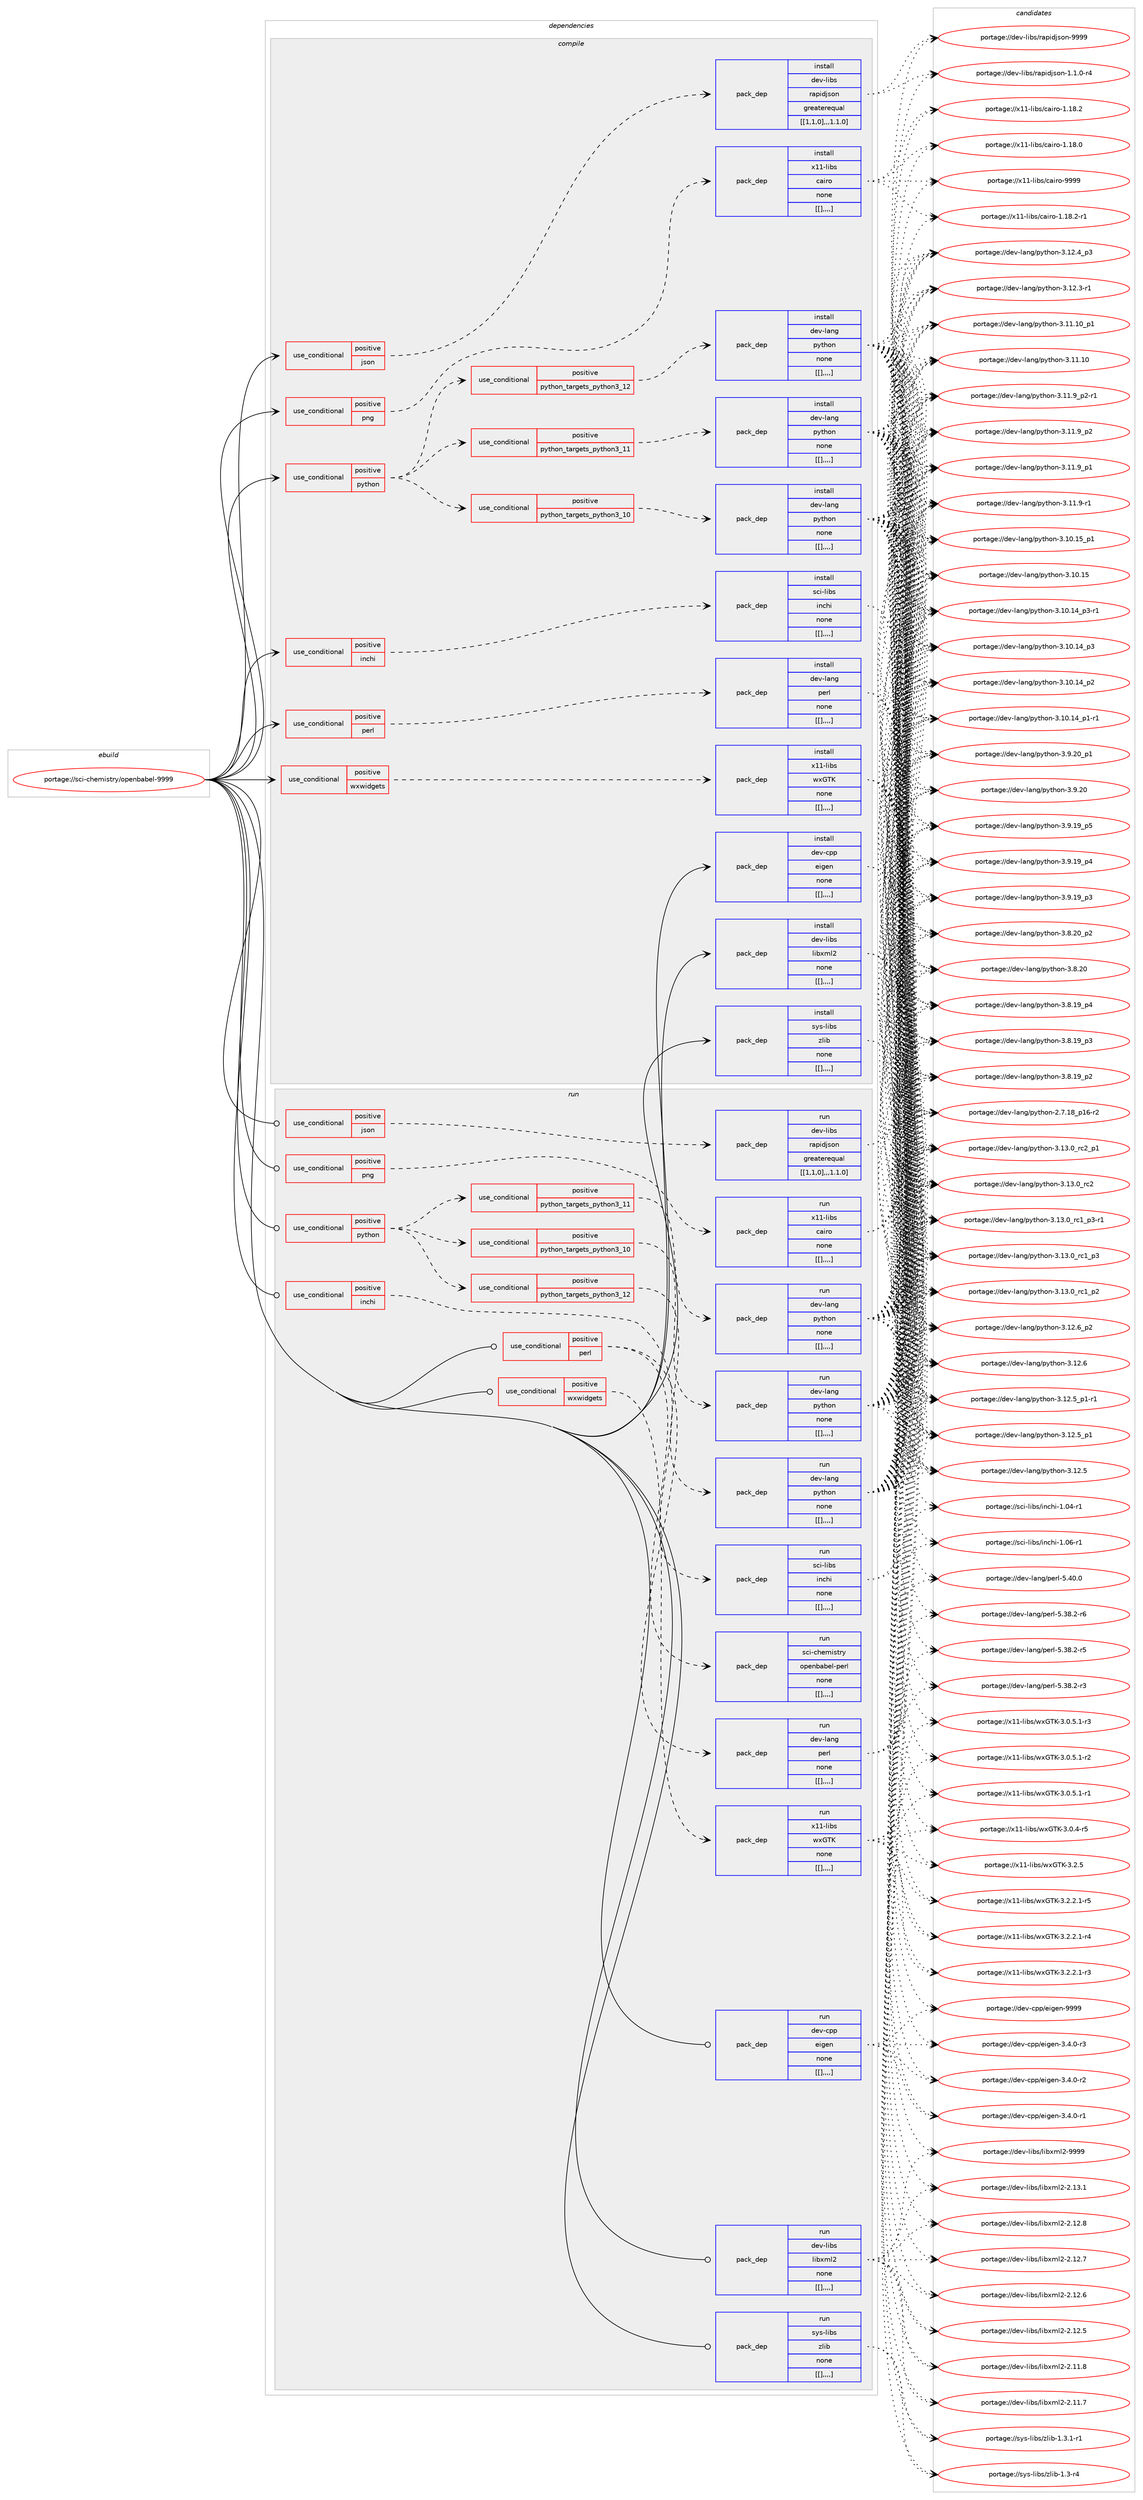 digraph prolog {

# *************
# Graph options
# *************

newrank=true;
concentrate=true;
compound=true;
graph [rankdir=LR,fontname=Helvetica,fontsize=10,ranksep=1.5];#, ranksep=2.5, nodesep=0.2];
edge  [arrowhead=vee];
node  [fontname=Helvetica,fontsize=10];

# **********
# The ebuild
# **********

subgraph cluster_leftcol {
color=gray;
label=<<i>ebuild</i>>;
id [label="portage://sci-chemistry/openbabel-9999", color=red, width=4, href="../sci-chemistry/openbabel-9999.svg"];
}

# ****************
# The dependencies
# ****************

subgraph cluster_midcol {
color=gray;
label=<<i>dependencies</i>>;
subgraph cluster_compile {
fillcolor="#eeeeee";
style=filled;
label=<<i>compile</i>>;
subgraph cond107831 {
dependency403712 [label=<<TABLE BORDER="0" CELLBORDER="1" CELLSPACING="0" CELLPADDING="4"><TR><TD ROWSPAN="3" CELLPADDING="10">use_conditional</TD></TR><TR><TD>positive</TD></TR><TR><TD>inchi</TD></TR></TABLE>>, shape=none, color=red];
subgraph pack293027 {
dependency403713 [label=<<TABLE BORDER="0" CELLBORDER="1" CELLSPACING="0" CELLPADDING="4" WIDTH="220"><TR><TD ROWSPAN="6" CELLPADDING="30">pack_dep</TD></TR><TR><TD WIDTH="110">install</TD></TR><TR><TD>sci-libs</TD></TR><TR><TD>inchi</TD></TR><TR><TD>none</TD></TR><TR><TD>[[],,,,]</TD></TR></TABLE>>, shape=none, color=blue];
}
dependency403712:e -> dependency403713:w [weight=20,style="dashed",arrowhead="vee"];
}
id:e -> dependency403712:w [weight=20,style="solid",arrowhead="vee"];
subgraph cond107832 {
dependency403714 [label=<<TABLE BORDER="0" CELLBORDER="1" CELLSPACING="0" CELLPADDING="4"><TR><TD ROWSPAN="3" CELLPADDING="10">use_conditional</TD></TR><TR><TD>positive</TD></TR><TR><TD>json</TD></TR></TABLE>>, shape=none, color=red];
subgraph pack293028 {
dependency403715 [label=<<TABLE BORDER="0" CELLBORDER="1" CELLSPACING="0" CELLPADDING="4" WIDTH="220"><TR><TD ROWSPAN="6" CELLPADDING="30">pack_dep</TD></TR><TR><TD WIDTH="110">install</TD></TR><TR><TD>dev-libs</TD></TR><TR><TD>rapidjson</TD></TR><TR><TD>greaterequal</TD></TR><TR><TD>[[1,1,0],,,1.1.0]</TD></TR></TABLE>>, shape=none, color=blue];
}
dependency403714:e -> dependency403715:w [weight=20,style="dashed",arrowhead="vee"];
}
id:e -> dependency403714:w [weight=20,style="solid",arrowhead="vee"];
subgraph cond107833 {
dependency403716 [label=<<TABLE BORDER="0" CELLBORDER="1" CELLSPACING="0" CELLPADDING="4"><TR><TD ROWSPAN="3" CELLPADDING="10">use_conditional</TD></TR><TR><TD>positive</TD></TR><TR><TD>perl</TD></TR></TABLE>>, shape=none, color=red];
subgraph pack293029 {
dependency403717 [label=<<TABLE BORDER="0" CELLBORDER="1" CELLSPACING="0" CELLPADDING="4" WIDTH="220"><TR><TD ROWSPAN="6" CELLPADDING="30">pack_dep</TD></TR><TR><TD WIDTH="110">install</TD></TR><TR><TD>dev-lang</TD></TR><TR><TD>perl</TD></TR><TR><TD>none</TD></TR><TR><TD>[[],,,,]</TD></TR></TABLE>>, shape=none, color=blue];
}
dependency403716:e -> dependency403717:w [weight=20,style="dashed",arrowhead="vee"];
}
id:e -> dependency403716:w [weight=20,style="solid",arrowhead="vee"];
subgraph cond107834 {
dependency403718 [label=<<TABLE BORDER="0" CELLBORDER="1" CELLSPACING="0" CELLPADDING="4"><TR><TD ROWSPAN="3" CELLPADDING="10">use_conditional</TD></TR><TR><TD>positive</TD></TR><TR><TD>png</TD></TR></TABLE>>, shape=none, color=red];
subgraph pack293030 {
dependency403719 [label=<<TABLE BORDER="0" CELLBORDER="1" CELLSPACING="0" CELLPADDING="4" WIDTH="220"><TR><TD ROWSPAN="6" CELLPADDING="30">pack_dep</TD></TR><TR><TD WIDTH="110">install</TD></TR><TR><TD>x11-libs</TD></TR><TR><TD>cairo</TD></TR><TR><TD>none</TD></TR><TR><TD>[[],,,,]</TD></TR></TABLE>>, shape=none, color=blue];
}
dependency403718:e -> dependency403719:w [weight=20,style="dashed",arrowhead="vee"];
}
id:e -> dependency403718:w [weight=20,style="solid",arrowhead="vee"];
subgraph cond107835 {
dependency403720 [label=<<TABLE BORDER="0" CELLBORDER="1" CELLSPACING="0" CELLPADDING="4"><TR><TD ROWSPAN="3" CELLPADDING="10">use_conditional</TD></TR><TR><TD>positive</TD></TR><TR><TD>python</TD></TR></TABLE>>, shape=none, color=red];
subgraph cond107836 {
dependency403721 [label=<<TABLE BORDER="0" CELLBORDER="1" CELLSPACING="0" CELLPADDING="4"><TR><TD ROWSPAN="3" CELLPADDING="10">use_conditional</TD></TR><TR><TD>positive</TD></TR><TR><TD>python_targets_python3_10</TD></TR></TABLE>>, shape=none, color=red];
subgraph pack293031 {
dependency403722 [label=<<TABLE BORDER="0" CELLBORDER="1" CELLSPACING="0" CELLPADDING="4" WIDTH="220"><TR><TD ROWSPAN="6" CELLPADDING="30">pack_dep</TD></TR><TR><TD WIDTH="110">install</TD></TR><TR><TD>dev-lang</TD></TR><TR><TD>python</TD></TR><TR><TD>none</TD></TR><TR><TD>[[],,,,]</TD></TR></TABLE>>, shape=none, color=blue];
}
dependency403721:e -> dependency403722:w [weight=20,style="dashed",arrowhead="vee"];
}
dependency403720:e -> dependency403721:w [weight=20,style="dashed",arrowhead="vee"];
subgraph cond107837 {
dependency403723 [label=<<TABLE BORDER="0" CELLBORDER="1" CELLSPACING="0" CELLPADDING="4"><TR><TD ROWSPAN="3" CELLPADDING="10">use_conditional</TD></TR><TR><TD>positive</TD></TR><TR><TD>python_targets_python3_11</TD></TR></TABLE>>, shape=none, color=red];
subgraph pack293032 {
dependency403724 [label=<<TABLE BORDER="0" CELLBORDER="1" CELLSPACING="0" CELLPADDING="4" WIDTH="220"><TR><TD ROWSPAN="6" CELLPADDING="30">pack_dep</TD></TR><TR><TD WIDTH="110">install</TD></TR><TR><TD>dev-lang</TD></TR><TR><TD>python</TD></TR><TR><TD>none</TD></TR><TR><TD>[[],,,,]</TD></TR></TABLE>>, shape=none, color=blue];
}
dependency403723:e -> dependency403724:w [weight=20,style="dashed",arrowhead="vee"];
}
dependency403720:e -> dependency403723:w [weight=20,style="dashed",arrowhead="vee"];
subgraph cond107838 {
dependency403725 [label=<<TABLE BORDER="0" CELLBORDER="1" CELLSPACING="0" CELLPADDING="4"><TR><TD ROWSPAN="3" CELLPADDING="10">use_conditional</TD></TR><TR><TD>positive</TD></TR><TR><TD>python_targets_python3_12</TD></TR></TABLE>>, shape=none, color=red];
subgraph pack293033 {
dependency403726 [label=<<TABLE BORDER="0" CELLBORDER="1" CELLSPACING="0" CELLPADDING="4" WIDTH="220"><TR><TD ROWSPAN="6" CELLPADDING="30">pack_dep</TD></TR><TR><TD WIDTH="110">install</TD></TR><TR><TD>dev-lang</TD></TR><TR><TD>python</TD></TR><TR><TD>none</TD></TR><TR><TD>[[],,,,]</TD></TR></TABLE>>, shape=none, color=blue];
}
dependency403725:e -> dependency403726:w [weight=20,style="dashed",arrowhead="vee"];
}
dependency403720:e -> dependency403725:w [weight=20,style="dashed",arrowhead="vee"];
}
id:e -> dependency403720:w [weight=20,style="solid",arrowhead="vee"];
subgraph cond107839 {
dependency403727 [label=<<TABLE BORDER="0" CELLBORDER="1" CELLSPACING="0" CELLPADDING="4"><TR><TD ROWSPAN="3" CELLPADDING="10">use_conditional</TD></TR><TR><TD>positive</TD></TR><TR><TD>wxwidgets</TD></TR></TABLE>>, shape=none, color=red];
subgraph pack293034 {
dependency403728 [label=<<TABLE BORDER="0" CELLBORDER="1" CELLSPACING="0" CELLPADDING="4" WIDTH="220"><TR><TD ROWSPAN="6" CELLPADDING="30">pack_dep</TD></TR><TR><TD WIDTH="110">install</TD></TR><TR><TD>x11-libs</TD></TR><TR><TD>wxGTK</TD></TR><TR><TD>none</TD></TR><TR><TD>[[],,,,]</TD></TR></TABLE>>, shape=none, color=blue];
}
dependency403727:e -> dependency403728:w [weight=20,style="dashed",arrowhead="vee"];
}
id:e -> dependency403727:w [weight=20,style="solid",arrowhead="vee"];
subgraph pack293035 {
dependency403729 [label=<<TABLE BORDER="0" CELLBORDER="1" CELLSPACING="0" CELLPADDING="4" WIDTH="220"><TR><TD ROWSPAN="6" CELLPADDING="30">pack_dep</TD></TR><TR><TD WIDTH="110">install</TD></TR><TR><TD>dev-cpp</TD></TR><TR><TD>eigen</TD></TR><TR><TD>none</TD></TR><TR><TD>[[],,,,]</TD></TR></TABLE>>, shape=none, color=blue];
}
id:e -> dependency403729:w [weight=20,style="solid",arrowhead="vee"];
subgraph pack293036 {
dependency403730 [label=<<TABLE BORDER="0" CELLBORDER="1" CELLSPACING="0" CELLPADDING="4" WIDTH="220"><TR><TD ROWSPAN="6" CELLPADDING="30">pack_dep</TD></TR><TR><TD WIDTH="110">install</TD></TR><TR><TD>dev-libs</TD></TR><TR><TD>libxml2</TD></TR><TR><TD>none</TD></TR><TR><TD>[[],,,,]</TD></TR></TABLE>>, shape=none, color=blue];
}
id:e -> dependency403730:w [weight=20,style="solid",arrowhead="vee"];
subgraph pack293037 {
dependency403731 [label=<<TABLE BORDER="0" CELLBORDER="1" CELLSPACING="0" CELLPADDING="4" WIDTH="220"><TR><TD ROWSPAN="6" CELLPADDING="30">pack_dep</TD></TR><TR><TD WIDTH="110">install</TD></TR><TR><TD>sys-libs</TD></TR><TR><TD>zlib</TD></TR><TR><TD>none</TD></TR><TR><TD>[[],,,,]</TD></TR></TABLE>>, shape=none, color=blue];
}
id:e -> dependency403731:w [weight=20,style="solid",arrowhead="vee"];
}
subgraph cluster_compileandrun {
fillcolor="#eeeeee";
style=filled;
label=<<i>compile and run</i>>;
}
subgraph cluster_run {
fillcolor="#eeeeee";
style=filled;
label=<<i>run</i>>;
subgraph cond107840 {
dependency403732 [label=<<TABLE BORDER="0" CELLBORDER="1" CELLSPACING="0" CELLPADDING="4"><TR><TD ROWSPAN="3" CELLPADDING="10">use_conditional</TD></TR><TR><TD>positive</TD></TR><TR><TD>inchi</TD></TR></TABLE>>, shape=none, color=red];
subgraph pack293038 {
dependency403733 [label=<<TABLE BORDER="0" CELLBORDER="1" CELLSPACING="0" CELLPADDING="4" WIDTH="220"><TR><TD ROWSPAN="6" CELLPADDING="30">pack_dep</TD></TR><TR><TD WIDTH="110">run</TD></TR><TR><TD>sci-libs</TD></TR><TR><TD>inchi</TD></TR><TR><TD>none</TD></TR><TR><TD>[[],,,,]</TD></TR></TABLE>>, shape=none, color=blue];
}
dependency403732:e -> dependency403733:w [weight=20,style="dashed",arrowhead="vee"];
}
id:e -> dependency403732:w [weight=20,style="solid",arrowhead="odot"];
subgraph cond107841 {
dependency403734 [label=<<TABLE BORDER="0" CELLBORDER="1" CELLSPACING="0" CELLPADDING="4"><TR><TD ROWSPAN="3" CELLPADDING="10">use_conditional</TD></TR><TR><TD>positive</TD></TR><TR><TD>json</TD></TR></TABLE>>, shape=none, color=red];
subgraph pack293039 {
dependency403735 [label=<<TABLE BORDER="0" CELLBORDER="1" CELLSPACING="0" CELLPADDING="4" WIDTH="220"><TR><TD ROWSPAN="6" CELLPADDING="30">pack_dep</TD></TR><TR><TD WIDTH="110">run</TD></TR><TR><TD>dev-libs</TD></TR><TR><TD>rapidjson</TD></TR><TR><TD>greaterequal</TD></TR><TR><TD>[[1,1,0],,,1.1.0]</TD></TR></TABLE>>, shape=none, color=blue];
}
dependency403734:e -> dependency403735:w [weight=20,style="dashed",arrowhead="vee"];
}
id:e -> dependency403734:w [weight=20,style="solid",arrowhead="odot"];
subgraph cond107842 {
dependency403736 [label=<<TABLE BORDER="0" CELLBORDER="1" CELLSPACING="0" CELLPADDING="4"><TR><TD ROWSPAN="3" CELLPADDING="10">use_conditional</TD></TR><TR><TD>positive</TD></TR><TR><TD>perl</TD></TR></TABLE>>, shape=none, color=red];
subgraph pack293040 {
dependency403737 [label=<<TABLE BORDER="0" CELLBORDER="1" CELLSPACING="0" CELLPADDING="4" WIDTH="220"><TR><TD ROWSPAN="6" CELLPADDING="30">pack_dep</TD></TR><TR><TD WIDTH="110">run</TD></TR><TR><TD>dev-lang</TD></TR><TR><TD>perl</TD></TR><TR><TD>none</TD></TR><TR><TD>[[],,,,]</TD></TR></TABLE>>, shape=none, color=blue];
}
dependency403736:e -> dependency403737:w [weight=20,style="dashed",arrowhead="vee"];
subgraph pack293041 {
dependency403738 [label=<<TABLE BORDER="0" CELLBORDER="1" CELLSPACING="0" CELLPADDING="4" WIDTH="220"><TR><TD ROWSPAN="6" CELLPADDING="30">pack_dep</TD></TR><TR><TD WIDTH="110">run</TD></TR><TR><TD>sci-chemistry</TD></TR><TR><TD>openbabel-perl</TD></TR><TR><TD>none</TD></TR><TR><TD>[[],,,,]</TD></TR></TABLE>>, shape=none, color=blue];
}
dependency403736:e -> dependency403738:w [weight=20,style="dashed",arrowhead="vee"];
}
id:e -> dependency403736:w [weight=20,style="solid",arrowhead="odot"];
subgraph cond107843 {
dependency403739 [label=<<TABLE BORDER="0" CELLBORDER="1" CELLSPACING="0" CELLPADDING="4"><TR><TD ROWSPAN="3" CELLPADDING="10">use_conditional</TD></TR><TR><TD>positive</TD></TR><TR><TD>png</TD></TR></TABLE>>, shape=none, color=red];
subgraph pack293042 {
dependency403740 [label=<<TABLE BORDER="0" CELLBORDER="1" CELLSPACING="0" CELLPADDING="4" WIDTH="220"><TR><TD ROWSPAN="6" CELLPADDING="30">pack_dep</TD></TR><TR><TD WIDTH="110">run</TD></TR><TR><TD>x11-libs</TD></TR><TR><TD>cairo</TD></TR><TR><TD>none</TD></TR><TR><TD>[[],,,,]</TD></TR></TABLE>>, shape=none, color=blue];
}
dependency403739:e -> dependency403740:w [weight=20,style="dashed",arrowhead="vee"];
}
id:e -> dependency403739:w [weight=20,style="solid",arrowhead="odot"];
subgraph cond107844 {
dependency403741 [label=<<TABLE BORDER="0" CELLBORDER="1" CELLSPACING="0" CELLPADDING="4"><TR><TD ROWSPAN="3" CELLPADDING="10">use_conditional</TD></TR><TR><TD>positive</TD></TR><TR><TD>python</TD></TR></TABLE>>, shape=none, color=red];
subgraph cond107845 {
dependency403742 [label=<<TABLE BORDER="0" CELLBORDER="1" CELLSPACING="0" CELLPADDING="4"><TR><TD ROWSPAN="3" CELLPADDING="10">use_conditional</TD></TR><TR><TD>positive</TD></TR><TR><TD>python_targets_python3_10</TD></TR></TABLE>>, shape=none, color=red];
subgraph pack293043 {
dependency403743 [label=<<TABLE BORDER="0" CELLBORDER="1" CELLSPACING="0" CELLPADDING="4" WIDTH="220"><TR><TD ROWSPAN="6" CELLPADDING="30">pack_dep</TD></TR><TR><TD WIDTH="110">run</TD></TR><TR><TD>dev-lang</TD></TR><TR><TD>python</TD></TR><TR><TD>none</TD></TR><TR><TD>[[],,,,]</TD></TR></TABLE>>, shape=none, color=blue];
}
dependency403742:e -> dependency403743:w [weight=20,style="dashed",arrowhead="vee"];
}
dependency403741:e -> dependency403742:w [weight=20,style="dashed",arrowhead="vee"];
subgraph cond107846 {
dependency403744 [label=<<TABLE BORDER="0" CELLBORDER="1" CELLSPACING="0" CELLPADDING="4"><TR><TD ROWSPAN="3" CELLPADDING="10">use_conditional</TD></TR><TR><TD>positive</TD></TR><TR><TD>python_targets_python3_11</TD></TR></TABLE>>, shape=none, color=red];
subgraph pack293044 {
dependency403745 [label=<<TABLE BORDER="0" CELLBORDER="1" CELLSPACING="0" CELLPADDING="4" WIDTH="220"><TR><TD ROWSPAN="6" CELLPADDING="30">pack_dep</TD></TR><TR><TD WIDTH="110">run</TD></TR><TR><TD>dev-lang</TD></TR><TR><TD>python</TD></TR><TR><TD>none</TD></TR><TR><TD>[[],,,,]</TD></TR></TABLE>>, shape=none, color=blue];
}
dependency403744:e -> dependency403745:w [weight=20,style="dashed",arrowhead="vee"];
}
dependency403741:e -> dependency403744:w [weight=20,style="dashed",arrowhead="vee"];
subgraph cond107847 {
dependency403746 [label=<<TABLE BORDER="0" CELLBORDER="1" CELLSPACING="0" CELLPADDING="4"><TR><TD ROWSPAN="3" CELLPADDING="10">use_conditional</TD></TR><TR><TD>positive</TD></TR><TR><TD>python_targets_python3_12</TD></TR></TABLE>>, shape=none, color=red];
subgraph pack293045 {
dependency403747 [label=<<TABLE BORDER="0" CELLBORDER="1" CELLSPACING="0" CELLPADDING="4" WIDTH="220"><TR><TD ROWSPAN="6" CELLPADDING="30">pack_dep</TD></TR><TR><TD WIDTH="110">run</TD></TR><TR><TD>dev-lang</TD></TR><TR><TD>python</TD></TR><TR><TD>none</TD></TR><TR><TD>[[],,,,]</TD></TR></TABLE>>, shape=none, color=blue];
}
dependency403746:e -> dependency403747:w [weight=20,style="dashed",arrowhead="vee"];
}
dependency403741:e -> dependency403746:w [weight=20,style="dashed",arrowhead="vee"];
}
id:e -> dependency403741:w [weight=20,style="solid",arrowhead="odot"];
subgraph cond107848 {
dependency403748 [label=<<TABLE BORDER="0" CELLBORDER="1" CELLSPACING="0" CELLPADDING="4"><TR><TD ROWSPAN="3" CELLPADDING="10">use_conditional</TD></TR><TR><TD>positive</TD></TR><TR><TD>wxwidgets</TD></TR></TABLE>>, shape=none, color=red];
subgraph pack293046 {
dependency403749 [label=<<TABLE BORDER="0" CELLBORDER="1" CELLSPACING="0" CELLPADDING="4" WIDTH="220"><TR><TD ROWSPAN="6" CELLPADDING="30">pack_dep</TD></TR><TR><TD WIDTH="110">run</TD></TR><TR><TD>x11-libs</TD></TR><TR><TD>wxGTK</TD></TR><TR><TD>none</TD></TR><TR><TD>[[],,,,]</TD></TR></TABLE>>, shape=none, color=blue];
}
dependency403748:e -> dependency403749:w [weight=20,style="dashed",arrowhead="vee"];
}
id:e -> dependency403748:w [weight=20,style="solid",arrowhead="odot"];
subgraph pack293047 {
dependency403750 [label=<<TABLE BORDER="0" CELLBORDER="1" CELLSPACING="0" CELLPADDING="4" WIDTH="220"><TR><TD ROWSPAN="6" CELLPADDING="30">pack_dep</TD></TR><TR><TD WIDTH="110">run</TD></TR><TR><TD>dev-cpp</TD></TR><TR><TD>eigen</TD></TR><TR><TD>none</TD></TR><TR><TD>[[],,,,]</TD></TR></TABLE>>, shape=none, color=blue];
}
id:e -> dependency403750:w [weight=20,style="solid",arrowhead="odot"];
subgraph pack293048 {
dependency403751 [label=<<TABLE BORDER="0" CELLBORDER="1" CELLSPACING="0" CELLPADDING="4" WIDTH="220"><TR><TD ROWSPAN="6" CELLPADDING="30">pack_dep</TD></TR><TR><TD WIDTH="110">run</TD></TR><TR><TD>dev-libs</TD></TR><TR><TD>libxml2</TD></TR><TR><TD>none</TD></TR><TR><TD>[[],,,,]</TD></TR></TABLE>>, shape=none, color=blue];
}
id:e -> dependency403751:w [weight=20,style="solid",arrowhead="odot"];
subgraph pack293049 {
dependency403752 [label=<<TABLE BORDER="0" CELLBORDER="1" CELLSPACING="0" CELLPADDING="4" WIDTH="220"><TR><TD ROWSPAN="6" CELLPADDING="30">pack_dep</TD></TR><TR><TD WIDTH="110">run</TD></TR><TR><TD>sys-libs</TD></TR><TR><TD>zlib</TD></TR><TR><TD>none</TD></TR><TR><TD>[[],,,,]</TD></TR></TABLE>>, shape=none, color=blue];
}
id:e -> dependency403752:w [weight=20,style="solid",arrowhead="odot"];
}
}

# **************
# The candidates
# **************

subgraph cluster_choices {
rank=same;
color=gray;
label=<<i>candidates</i>>;

subgraph choice293027 {
color=black;
nodesep=1;
choice115991054510810598115471051109910410545494648544511449 [label="portage://sci-libs/inchi-1.06-r1", color=red, width=4,href="../sci-libs/inchi-1.06-r1.svg"];
choice115991054510810598115471051109910410545494648524511449 [label="portage://sci-libs/inchi-1.04-r1", color=red, width=4,href="../sci-libs/inchi-1.04-r1.svg"];
dependency403713:e -> choice115991054510810598115471051109910410545494648544511449:w [style=dotted,weight="100"];
dependency403713:e -> choice115991054510810598115471051109910410545494648524511449:w [style=dotted,weight="100"];
}
subgraph choice293028 {
color=black;
nodesep=1;
choice100101118451081059811547114971121051001061151111104557575757 [label="portage://dev-libs/rapidjson-9999", color=red, width=4,href="../dev-libs/rapidjson-9999.svg"];
choice100101118451081059811547114971121051001061151111104549464946484511452 [label="portage://dev-libs/rapidjson-1.1.0-r4", color=red, width=4,href="../dev-libs/rapidjson-1.1.0-r4.svg"];
dependency403715:e -> choice100101118451081059811547114971121051001061151111104557575757:w [style=dotted,weight="100"];
dependency403715:e -> choice100101118451081059811547114971121051001061151111104549464946484511452:w [style=dotted,weight="100"];
}
subgraph choice293029 {
color=black;
nodesep=1;
choice10010111845108971101034711210111410845534652484648 [label="portage://dev-lang/perl-5.40.0", color=red, width=4,href="../dev-lang/perl-5.40.0.svg"];
choice100101118451089711010347112101114108455346515646504511454 [label="portage://dev-lang/perl-5.38.2-r6", color=red, width=4,href="../dev-lang/perl-5.38.2-r6.svg"];
choice100101118451089711010347112101114108455346515646504511453 [label="portage://dev-lang/perl-5.38.2-r5", color=red, width=4,href="../dev-lang/perl-5.38.2-r5.svg"];
choice100101118451089711010347112101114108455346515646504511451 [label="portage://dev-lang/perl-5.38.2-r3", color=red, width=4,href="../dev-lang/perl-5.38.2-r3.svg"];
dependency403717:e -> choice10010111845108971101034711210111410845534652484648:w [style=dotted,weight="100"];
dependency403717:e -> choice100101118451089711010347112101114108455346515646504511454:w [style=dotted,weight="100"];
dependency403717:e -> choice100101118451089711010347112101114108455346515646504511453:w [style=dotted,weight="100"];
dependency403717:e -> choice100101118451089711010347112101114108455346515646504511451:w [style=dotted,weight="100"];
}
subgraph choice293030 {
color=black;
nodesep=1;
choice120494945108105981154799971051141114557575757 [label="portage://x11-libs/cairo-9999", color=red, width=4,href="../x11-libs/cairo-9999.svg"];
choice12049494510810598115479997105114111454946495646504511449 [label="portage://x11-libs/cairo-1.18.2-r1", color=red, width=4,href="../x11-libs/cairo-1.18.2-r1.svg"];
choice1204949451081059811547999710511411145494649564650 [label="portage://x11-libs/cairo-1.18.2", color=red, width=4,href="../x11-libs/cairo-1.18.2.svg"];
choice1204949451081059811547999710511411145494649564648 [label="portage://x11-libs/cairo-1.18.0", color=red, width=4,href="../x11-libs/cairo-1.18.0.svg"];
dependency403719:e -> choice120494945108105981154799971051141114557575757:w [style=dotted,weight="100"];
dependency403719:e -> choice12049494510810598115479997105114111454946495646504511449:w [style=dotted,weight="100"];
dependency403719:e -> choice1204949451081059811547999710511411145494649564650:w [style=dotted,weight="100"];
dependency403719:e -> choice1204949451081059811547999710511411145494649564648:w [style=dotted,weight="100"];
}
subgraph choice293031 {
color=black;
nodesep=1;
choice100101118451089711010347112121116104111110455146495146489511499509511249 [label="portage://dev-lang/python-3.13.0_rc2_p1", color=red, width=4,href="../dev-lang/python-3.13.0_rc2_p1.svg"];
choice10010111845108971101034711212111610411111045514649514648951149950 [label="portage://dev-lang/python-3.13.0_rc2", color=red, width=4,href="../dev-lang/python-3.13.0_rc2.svg"];
choice1001011184510897110103471121211161041111104551464951464895114994995112514511449 [label="portage://dev-lang/python-3.13.0_rc1_p3-r1", color=red, width=4,href="../dev-lang/python-3.13.0_rc1_p3-r1.svg"];
choice100101118451089711010347112121116104111110455146495146489511499499511251 [label="portage://dev-lang/python-3.13.0_rc1_p3", color=red, width=4,href="../dev-lang/python-3.13.0_rc1_p3.svg"];
choice100101118451089711010347112121116104111110455146495146489511499499511250 [label="portage://dev-lang/python-3.13.0_rc1_p2", color=red, width=4,href="../dev-lang/python-3.13.0_rc1_p2.svg"];
choice100101118451089711010347112121116104111110455146495046549511250 [label="portage://dev-lang/python-3.12.6_p2", color=red, width=4,href="../dev-lang/python-3.12.6_p2.svg"];
choice10010111845108971101034711212111610411111045514649504654 [label="portage://dev-lang/python-3.12.6", color=red, width=4,href="../dev-lang/python-3.12.6.svg"];
choice1001011184510897110103471121211161041111104551464950465395112494511449 [label="portage://dev-lang/python-3.12.5_p1-r1", color=red, width=4,href="../dev-lang/python-3.12.5_p1-r1.svg"];
choice100101118451089711010347112121116104111110455146495046539511249 [label="portage://dev-lang/python-3.12.5_p1", color=red, width=4,href="../dev-lang/python-3.12.5_p1.svg"];
choice10010111845108971101034711212111610411111045514649504653 [label="portage://dev-lang/python-3.12.5", color=red, width=4,href="../dev-lang/python-3.12.5.svg"];
choice100101118451089711010347112121116104111110455146495046529511251 [label="portage://dev-lang/python-3.12.4_p3", color=red, width=4,href="../dev-lang/python-3.12.4_p3.svg"];
choice100101118451089711010347112121116104111110455146495046514511449 [label="portage://dev-lang/python-3.12.3-r1", color=red, width=4,href="../dev-lang/python-3.12.3-r1.svg"];
choice10010111845108971101034711212111610411111045514649494649489511249 [label="portage://dev-lang/python-3.11.10_p1", color=red, width=4,href="../dev-lang/python-3.11.10_p1.svg"];
choice1001011184510897110103471121211161041111104551464949464948 [label="portage://dev-lang/python-3.11.10", color=red, width=4,href="../dev-lang/python-3.11.10.svg"];
choice1001011184510897110103471121211161041111104551464949465795112504511449 [label="portage://dev-lang/python-3.11.9_p2-r1", color=red, width=4,href="../dev-lang/python-3.11.9_p2-r1.svg"];
choice100101118451089711010347112121116104111110455146494946579511250 [label="portage://dev-lang/python-3.11.9_p2", color=red, width=4,href="../dev-lang/python-3.11.9_p2.svg"];
choice100101118451089711010347112121116104111110455146494946579511249 [label="portage://dev-lang/python-3.11.9_p1", color=red, width=4,href="../dev-lang/python-3.11.9_p1.svg"];
choice100101118451089711010347112121116104111110455146494946574511449 [label="portage://dev-lang/python-3.11.9-r1", color=red, width=4,href="../dev-lang/python-3.11.9-r1.svg"];
choice10010111845108971101034711212111610411111045514649484649539511249 [label="portage://dev-lang/python-3.10.15_p1", color=red, width=4,href="../dev-lang/python-3.10.15_p1.svg"];
choice1001011184510897110103471121211161041111104551464948464953 [label="portage://dev-lang/python-3.10.15", color=red, width=4,href="../dev-lang/python-3.10.15.svg"];
choice100101118451089711010347112121116104111110455146494846495295112514511449 [label="portage://dev-lang/python-3.10.14_p3-r1", color=red, width=4,href="../dev-lang/python-3.10.14_p3-r1.svg"];
choice10010111845108971101034711212111610411111045514649484649529511251 [label="portage://dev-lang/python-3.10.14_p3", color=red, width=4,href="../dev-lang/python-3.10.14_p3.svg"];
choice10010111845108971101034711212111610411111045514649484649529511250 [label="portage://dev-lang/python-3.10.14_p2", color=red, width=4,href="../dev-lang/python-3.10.14_p2.svg"];
choice100101118451089711010347112121116104111110455146494846495295112494511449 [label="portage://dev-lang/python-3.10.14_p1-r1", color=red, width=4,href="../dev-lang/python-3.10.14_p1-r1.svg"];
choice100101118451089711010347112121116104111110455146574650489511249 [label="portage://dev-lang/python-3.9.20_p1", color=red, width=4,href="../dev-lang/python-3.9.20_p1.svg"];
choice10010111845108971101034711212111610411111045514657465048 [label="portage://dev-lang/python-3.9.20", color=red, width=4,href="../dev-lang/python-3.9.20.svg"];
choice100101118451089711010347112121116104111110455146574649579511253 [label="portage://dev-lang/python-3.9.19_p5", color=red, width=4,href="../dev-lang/python-3.9.19_p5.svg"];
choice100101118451089711010347112121116104111110455146574649579511252 [label="portage://dev-lang/python-3.9.19_p4", color=red, width=4,href="../dev-lang/python-3.9.19_p4.svg"];
choice100101118451089711010347112121116104111110455146574649579511251 [label="portage://dev-lang/python-3.9.19_p3", color=red, width=4,href="../dev-lang/python-3.9.19_p3.svg"];
choice100101118451089711010347112121116104111110455146564650489511250 [label="portage://dev-lang/python-3.8.20_p2", color=red, width=4,href="../dev-lang/python-3.8.20_p2.svg"];
choice10010111845108971101034711212111610411111045514656465048 [label="portage://dev-lang/python-3.8.20", color=red, width=4,href="../dev-lang/python-3.8.20.svg"];
choice100101118451089711010347112121116104111110455146564649579511252 [label="portage://dev-lang/python-3.8.19_p4", color=red, width=4,href="../dev-lang/python-3.8.19_p4.svg"];
choice100101118451089711010347112121116104111110455146564649579511251 [label="portage://dev-lang/python-3.8.19_p3", color=red, width=4,href="../dev-lang/python-3.8.19_p3.svg"];
choice100101118451089711010347112121116104111110455146564649579511250 [label="portage://dev-lang/python-3.8.19_p2", color=red, width=4,href="../dev-lang/python-3.8.19_p2.svg"];
choice100101118451089711010347112121116104111110455046554649569511249544511450 [label="portage://dev-lang/python-2.7.18_p16-r2", color=red, width=4,href="../dev-lang/python-2.7.18_p16-r2.svg"];
dependency403722:e -> choice100101118451089711010347112121116104111110455146495146489511499509511249:w [style=dotted,weight="100"];
dependency403722:e -> choice10010111845108971101034711212111610411111045514649514648951149950:w [style=dotted,weight="100"];
dependency403722:e -> choice1001011184510897110103471121211161041111104551464951464895114994995112514511449:w [style=dotted,weight="100"];
dependency403722:e -> choice100101118451089711010347112121116104111110455146495146489511499499511251:w [style=dotted,weight="100"];
dependency403722:e -> choice100101118451089711010347112121116104111110455146495146489511499499511250:w [style=dotted,weight="100"];
dependency403722:e -> choice100101118451089711010347112121116104111110455146495046549511250:w [style=dotted,weight="100"];
dependency403722:e -> choice10010111845108971101034711212111610411111045514649504654:w [style=dotted,weight="100"];
dependency403722:e -> choice1001011184510897110103471121211161041111104551464950465395112494511449:w [style=dotted,weight="100"];
dependency403722:e -> choice100101118451089711010347112121116104111110455146495046539511249:w [style=dotted,weight="100"];
dependency403722:e -> choice10010111845108971101034711212111610411111045514649504653:w [style=dotted,weight="100"];
dependency403722:e -> choice100101118451089711010347112121116104111110455146495046529511251:w [style=dotted,weight="100"];
dependency403722:e -> choice100101118451089711010347112121116104111110455146495046514511449:w [style=dotted,weight="100"];
dependency403722:e -> choice10010111845108971101034711212111610411111045514649494649489511249:w [style=dotted,weight="100"];
dependency403722:e -> choice1001011184510897110103471121211161041111104551464949464948:w [style=dotted,weight="100"];
dependency403722:e -> choice1001011184510897110103471121211161041111104551464949465795112504511449:w [style=dotted,weight="100"];
dependency403722:e -> choice100101118451089711010347112121116104111110455146494946579511250:w [style=dotted,weight="100"];
dependency403722:e -> choice100101118451089711010347112121116104111110455146494946579511249:w [style=dotted,weight="100"];
dependency403722:e -> choice100101118451089711010347112121116104111110455146494946574511449:w [style=dotted,weight="100"];
dependency403722:e -> choice10010111845108971101034711212111610411111045514649484649539511249:w [style=dotted,weight="100"];
dependency403722:e -> choice1001011184510897110103471121211161041111104551464948464953:w [style=dotted,weight="100"];
dependency403722:e -> choice100101118451089711010347112121116104111110455146494846495295112514511449:w [style=dotted,weight="100"];
dependency403722:e -> choice10010111845108971101034711212111610411111045514649484649529511251:w [style=dotted,weight="100"];
dependency403722:e -> choice10010111845108971101034711212111610411111045514649484649529511250:w [style=dotted,weight="100"];
dependency403722:e -> choice100101118451089711010347112121116104111110455146494846495295112494511449:w [style=dotted,weight="100"];
dependency403722:e -> choice100101118451089711010347112121116104111110455146574650489511249:w [style=dotted,weight="100"];
dependency403722:e -> choice10010111845108971101034711212111610411111045514657465048:w [style=dotted,weight="100"];
dependency403722:e -> choice100101118451089711010347112121116104111110455146574649579511253:w [style=dotted,weight="100"];
dependency403722:e -> choice100101118451089711010347112121116104111110455146574649579511252:w [style=dotted,weight="100"];
dependency403722:e -> choice100101118451089711010347112121116104111110455146574649579511251:w [style=dotted,weight="100"];
dependency403722:e -> choice100101118451089711010347112121116104111110455146564650489511250:w [style=dotted,weight="100"];
dependency403722:e -> choice10010111845108971101034711212111610411111045514656465048:w [style=dotted,weight="100"];
dependency403722:e -> choice100101118451089711010347112121116104111110455146564649579511252:w [style=dotted,weight="100"];
dependency403722:e -> choice100101118451089711010347112121116104111110455146564649579511251:w [style=dotted,weight="100"];
dependency403722:e -> choice100101118451089711010347112121116104111110455146564649579511250:w [style=dotted,weight="100"];
dependency403722:e -> choice100101118451089711010347112121116104111110455046554649569511249544511450:w [style=dotted,weight="100"];
}
subgraph choice293032 {
color=black;
nodesep=1;
choice100101118451089711010347112121116104111110455146495146489511499509511249 [label="portage://dev-lang/python-3.13.0_rc2_p1", color=red, width=4,href="../dev-lang/python-3.13.0_rc2_p1.svg"];
choice10010111845108971101034711212111610411111045514649514648951149950 [label="portage://dev-lang/python-3.13.0_rc2", color=red, width=4,href="../dev-lang/python-3.13.0_rc2.svg"];
choice1001011184510897110103471121211161041111104551464951464895114994995112514511449 [label="portage://dev-lang/python-3.13.0_rc1_p3-r1", color=red, width=4,href="../dev-lang/python-3.13.0_rc1_p3-r1.svg"];
choice100101118451089711010347112121116104111110455146495146489511499499511251 [label="portage://dev-lang/python-3.13.0_rc1_p3", color=red, width=4,href="../dev-lang/python-3.13.0_rc1_p3.svg"];
choice100101118451089711010347112121116104111110455146495146489511499499511250 [label="portage://dev-lang/python-3.13.0_rc1_p2", color=red, width=4,href="../dev-lang/python-3.13.0_rc1_p2.svg"];
choice100101118451089711010347112121116104111110455146495046549511250 [label="portage://dev-lang/python-3.12.6_p2", color=red, width=4,href="../dev-lang/python-3.12.6_p2.svg"];
choice10010111845108971101034711212111610411111045514649504654 [label="portage://dev-lang/python-3.12.6", color=red, width=4,href="../dev-lang/python-3.12.6.svg"];
choice1001011184510897110103471121211161041111104551464950465395112494511449 [label="portage://dev-lang/python-3.12.5_p1-r1", color=red, width=4,href="../dev-lang/python-3.12.5_p1-r1.svg"];
choice100101118451089711010347112121116104111110455146495046539511249 [label="portage://dev-lang/python-3.12.5_p1", color=red, width=4,href="../dev-lang/python-3.12.5_p1.svg"];
choice10010111845108971101034711212111610411111045514649504653 [label="portage://dev-lang/python-3.12.5", color=red, width=4,href="../dev-lang/python-3.12.5.svg"];
choice100101118451089711010347112121116104111110455146495046529511251 [label="portage://dev-lang/python-3.12.4_p3", color=red, width=4,href="../dev-lang/python-3.12.4_p3.svg"];
choice100101118451089711010347112121116104111110455146495046514511449 [label="portage://dev-lang/python-3.12.3-r1", color=red, width=4,href="../dev-lang/python-3.12.3-r1.svg"];
choice10010111845108971101034711212111610411111045514649494649489511249 [label="portage://dev-lang/python-3.11.10_p1", color=red, width=4,href="../dev-lang/python-3.11.10_p1.svg"];
choice1001011184510897110103471121211161041111104551464949464948 [label="portage://dev-lang/python-3.11.10", color=red, width=4,href="../dev-lang/python-3.11.10.svg"];
choice1001011184510897110103471121211161041111104551464949465795112504511449 [label="portage://dev-lang/python-3.11.9_p2-r1", color=red, width=4,href="../dev-lang/python-3.11.9_p2-r1.svg"];
choice100101118451089711010347112121116104111110455146494946579511250 [label="portage://dev-lang/python-3.11.9_p2", color=red, width=4,href="../dev-lang/python-3.11.9_p2.svg"];
choice100101118451089711010347112121116104111110455146494946579511249 [label="portage://dev-lang/python-3.11.9_p1", color=red, width=4,href="../dev-lang/python-3.11.9_p1.svg"];
choice100101118451089711010347112121116104111110455146494946574511449 [label="portage://dev-lang/python-3.11.9-r1", color=red, width=4,href="../dev-lang/python-3.11.9-r1.svg"];
choice10010111845108971101034711212111610411111045514649484649539511249 [label="portage://dev-lang/python-3.10.15_p1", color=red, width=4,href="../dev-lang/python-3.10.15_p1.svg"];
choice1001011184510897110103471121211161041111104551464948464953 [label="portage://dev-lang/python-3.10.15", color=red, width=4,href="../dev-lang/python-3.10.15.svg"];
choice100101118451089711010347112121116104111110455146494846495295112514511449 [label="portage://dev-lang/python-3.10.14_p3-r1", color=red, width=4,href="../dev-lang/python-3.10.14_p3-r1.svg"];
choice10010111845108971101034711212111610411111045514649484649529511251 [label="portage://dev-lang/python-3.10.14_p3", color=red, width=4,href="../dev-lang/python-3.10.14_p3.svg"];
choice10010111845108971101034711212111610411111045514649484649529511250 [label="portage://dev-lang/python-3.10.14_p2", color=red, width=4,href="../dev-lang/python-3.10.14_p2.svg"];
choice100101118451089711010347112121116104111110455146494846495295112494511449 [label="portage://dev-lang/python-3.10.14_p1-r1", color=red, width=4,href="../dev-lang/python-3.10.14_p1-r1.svg"];
choice100101118451089711010347112121116104111110455146574650489511249 [label="portage://dev-lang/python-3.9.20_p1", color=red, width=4,href="../dev-lang/python-3.9.20_p1.svg"];
choice10010111845108971101034711212111610411111045514657465048 [label="portage://dev-lang/python-3.9.20", color=red, width=4,href="../dev-lang/python-3.9.20.svg"];
choice100101118451089711010347112121116104111110455146574649579511253 [label="portage://dev-lang/python-3.9.19_p5", color=red, width=4,href="../dev-lang/python-3.9.19_p5.svg"];
choice100101118451089711010347112121116104111110455146574649579511252 [label="portage://dev-lang/python-3.9.19_p4", color=red, width=4,href="../dev-lang/python-3.9.19_p4.svg"];
choice100101118451089711010347112121116104111110455146574649579511251 [label="portage://dev-lang/python-3.9.19_p3", color=red, width=4,href="../dev-lang/python-3.9.19_p3.svg"];
choice100101118451089711010347112121116104111110455146564650489511250 [label="portage://dev-lang/python-3.8.20_p2", color=red, width=4,href="../dev-lang/python-3.8.20_p2.svg"];
choice10010111845108971101034711212111610411111045514656465048 [label="portage://dev-lang/python-3.8.20", color=red, width=4,href="../dev-lang/python-3.8.20.svg"];
choice100101118451089711010347112121116104111110455146564649579511252 [label="portage://dev-lang/python-3.8.19_p4", color=red, width=4,href="../dev-lang/python-3.8.19_p4.svg"];
choice100101118451089711010347112121116104111110455146564649579511251 [label="portage://dev-lang/python-3.8.19_p3", color=red, width=4,href="../dev-lang/python-3.8.19_p3.svg"];
choice100101118451089711010347112121116104111110455146564649579511250 [label="portage://dev-lang/python-3.8.19_p2", color=red, width=4,href="../dev-lang/python-3.8.19_p2.svg"];
choice100101118451089711010347112121116104111110455046554649569511249544511450 [label="portage://dev-lang/python-2.7.18_p16-r2", color=red, width=4,href="../dev-lang/python-2.7.18_p16-r2.svg"];
dependency403724:e -> choice100101118451089711010347112121116104111110455146495146489511499509511249:w [style=dotted,weight="100"];
dependency403724:e -> choice10010111845108971101034711212111610411111045514649514648951149950:w [style=dotted,weight="100"];
dependency403724:e -> choice1001011184510897110103471121211161041111104551464951464895114994995112514511449:w [style=dotted,weight="100"];
dependency403724:e -> choice100101118451089711010347112121116104111110455146495146489511499499511251:w [style=dotted,weight="100"];
dependency403724:e -> choice100101118451089711010347112121116104111110455146495146489511499499511250:w [style=dotted,weight="100"];
dependency403724:e -> choice100101118451089711010347112121116104111110455146495046549511250:w [style=dotted,weight="100"];
dependency403724:e -> choice10010111845108971101034711212111610411111045514649504654:w [style=dotted,weight="100"];
dependency403724:e -> choice1001011184510897110103471121211161041111104551464950465395112494511449:w [style=dotted,weight="100"];
dependency403724:e -> choice100101118451089711010347112121116104111110455146495046539511249:w [style=dotted,weight="100"];
dependency403724:e -> choice10010111845108971101034711212111610411111045514649504653:w [style=dotted,weight="100"];
dependency403724:e -> choice100101118451089711010347112121116104111110455146495046529511251:w [style=dotted,weight="100"];
dependency403724:e -> choice100101118451089711010347112121116104111110455146495046514511449:w [style=dotted,weight="100"];
dependency403724:e -> choice10010111845108971101034711212111610411111045514649494649489511249:w [style=dotted,weight="100"];
dependency403724:e -> choice1001011184510897110103471121211161041111104551464949464948:w [style=dotted,weight="100"];
dependency403724:e -> choice1001011184510897110103471121211161041111104551464949465795112504511449:w [style=dotted,weight="100"];
dependency403724:e -> choice100101118451089711010347112121116104111110455146494946579511250:w [style=dotted,weight="100"];
dependency403724:e -> choice100101118451089711010347112121116104111110455146494946579511249:w [style=dotted,weight="100"];
dependency403724:e -> choice100101118451089711010347112121116104111110455146494946574511449:w [style=dotted,weight="100"];
dependency403724:e -> choice10010111845108971101034711212111610411111045514649484649539511249:w [style=dotted,weight="100"];
dependency403724:e -> choice1001011184510897110103471121211161041111104551464948464953:w [style=dotted,weight="100"];
dependency403724:e -> choice100101118451089711010347112121116104111110455146494846495295112514511449:w [style=dotted,weight="100"];
dependency403724:e -> choice10010111845108971101034711212111610411111045514649484649529511251:w [style=dotted,weight="100"];
dependency403724:e -> choice10010111845108971101034711212111610411111045514649484649529511250:w [style=dotted,weight="100"];
dependency403724:e -> choice100101118451089711010347112121116104111110455146494846495295112494511449:w [style=dotted,weight="100"];
dependency403724:e -> choice100101118451089711010347112121116104111110455146574650489511249:w [style=dotted,weight="100"];
dependency403724:e -> choice10010111845108971101034711212111610411111045514657465048:w [style=dotted,weight="100"];
dependency403724:e -> choice100101118451089711010347112121116104111110455146574649579511253:w [style=dotted,weight="100"];
dependency403724:e -> choice100101118451089711010347112121116104111110455146574649579511252:w [style=dotted,weight="100"];
dependency403724:e -> choice100101118451089711010347112121116104111110455146574649579511251:w [style=dotted,weight="100"];
dependency403724:e -> choice100101118451089711010347112121116104111110455146564650489511250:w [style=dotted,weight="100"];
dependency403724:e -> choice10010111845108971101034711212111610411111045514656465048:w [style=dotted,weight="100"];
dependency403724:e -> choice100101118451089711010347112121116104111110455146564649579511252:w [style=dotted,weight="100"];
dependency403724:e -> choice100101118451089711010347112121116104111110455146564649579511251:w [style=dotted,weight="100"];
dependency403724:e -> choice100101118451089711010347112121116104111110455146564649579511250:w [style=dotted,weight="100"];
dependency403724:e -> choice100101118451089711010347112121116104111110455046554649569511249544511450:w [style=dotted,weight="100"];
}
subgraph choice293033 {
color=black;
nodesep=1;
choice100101118451089711010347112121116104111110455146495146489511499509511249 [label="portage://dev-lang/python-3.13.0_rc2_p1", color=red, width=4,href="../dev-lang/python-3.13.0_rc2_p1.svg"];
choice10010111845108971101034711212111610411111045514649514648951149950 [label="portage://dev-lang/python-3.13.0_rc2", color=red, width=4,href="../dev-lang/python-3.13.0_rc2.svg"];
choice1001011184510897110103471121211161041111104551464951464895114994995112514511449 [label="portage://dev-lang/python-3.13.0_rc1_p3-r1", color=red, width=4,href="../dev-lang/python-3.13.0_rc1_p3-r1.svg"];
choice100101118451089711010347112121116104111110455146495146489511499499511251 [label="portage://dev-lang/python-3.13.0_rc1_p3", color=red, width=4,href="../dev-lang/python-3.13.0_rc1_p3.svg"];
choice100101118451089711010347112121116104111110455146495146489511499499511250 [label="portage://dev-lang/python-3.13.0_rc1_p2", color=red, width=4,href="../dev-lang/python-3.13.0_rc1_p2.svg"];
choice100101118451089711010347112121116104111110455146495046549511250 [label="portage://dev-lang/python-3.12.6_p2", color=red, width=4,href="../dev-lang/python-3.12.6_p2.svg"];
choice10010111845108971101034711212111610411111045514649504654 [label="portage://dev-lang/python-3.12.6", color=red, width=4,href="../dev-lang/python-3.12.6.svg"];
choice1001011184510897110103471121211161041111104551464950465395112494511449 [label="portage://dev-lang/python-3.12.5_p1-r1", color=red, width=4,href="../dev-lang/python-3.12.5_p1-r1.svg"];
choice100101118451089711010347112121116104111110455146495046539511249 [label="portage://dev-lang/python-3.12.5_p1", color=red, width=4,href="../dev-lang/python-3.12.5_p1.svg"];
choice10010111845108971101034711212111610411111045514649504653 [label="portage://dev-lang/python-3.12.5", color=red, width=4,href="../dev-lang/python-3.12.5.svg"];
choice100101118451089711010347112121116104111110455146495046529511251 [label="portage://dev-lang/python-3.12.4_p3", color=red, width=4,href="../dev-lang/python-3.12.4_p3.svg"];
choice100101118451089711010347112121116104111110455146495046514511449 [label="portage://dev-lang/python-3.12.3-r1", color=red, width=4,href="../dev-lang/python-3.12.3-r1.svg"];
choice10010111845108971101034711212111610411111045514649494649489511249 [label="portage://dev-lang/python-3.11.10_p1", color=red, width=4,href="../dev-lang/python-3.11.10_p1.svg"];
choice1001011184510897110103471121211161041111104551464949464948 [label="portage://dev-lang/python-3.11.10", color=red, width=4,href="../dev-lang/python-3.11.10.svg"];
choice1001011184510897110103471121211161041111104551464949465795112504511449 [label="portage://dev-lang/python-3.11.9_p2-r1", color=red, width=4,href="../dev-lang/python-3.11.9_p2-r1.svg"];
choice100101118451089711010347112121116104111110455146494946579511250 [label="portage://dev-lang/python-3.11.9_p2", color=red, width=4,href="../dev-lang/python-3.11.9_p2.svg"];
choice100101118451089711010347112121116104111110455146494946579511249 [label="portage://dev-lang/python-3.11.9_p1", color=red, width=4,href="../dev-lang/python-3.11.9_p1.svg"];
choice100101118451089711010347112121116104111110455146494946574511449 [label="portage://dev-lang/python-3.11.9-r1", color=red, width=4,href="../dev-lang/python-3.11.9-r1.svg"];
choice10010111845108971101034711212111610411111045514649484649539511249 [label="portage://dev-lang/python-3.10.15_p1", color=red, width=4,href="../dev-lang/python-3.10.15_p1.svg"];
choice1001011184510897110103471121211161041111104551464948464953 [label="portage://dev-lang/python-3.10.15", color=red, width=4,href="../dev-lang/python-3.10.15.svg"];
choice100101118451089711010347112121116104111110455146494846495295112514511449 [label="portage://dev-lang/python-3.10.14_p3-r1", color=red, width=4,href="../dev-lang/python-3.10.14_p3-r1.svg"];
choice10010111845108971101034711212111610411111045514649484649529511251 [label="portage://dev-lang/python-3.10.14_p3", color=red, width=4,href="../dev-lang/python-3.10.14_p3.svg"];
choice10010111845108971101034711212111610411111045514649484649529511250 [label="portage://dev-lang/python-3.10.14_p2", color=red, width=4,href="../dev-lang/python-3.10.14_p2.svg"];
choice100101118451089711010347112121116104111110455146494846495295112494511449 [label="portage://dev-lang/python-3.10.14_p1-r1", color=red, width=4,href="../dev-lang/python-3.10.14_p1-r1.svg"];
choice100101118451089711010347112121116104111110455146574650489511249 [label="portage://dev-lang/python-3.9.20_p1", color=red, width=4,href="../dev-lang/python-3.9.20_p1.svg"];
choice10010111845108971101034711212111610411111045514657465048 [label="portage://dev-lang/python-3.9.20", color=red, width=4,href="../dev-lang/python-3.9.20.svg"];
choice100101118451089711010347112121116104111110455146574649579511253 [label="portage://dev-lang/python-3.9.19_p5", color=red, width=4,href="../dev-lang/python-3.9.19_p5.svg"];
choice100101118451089711010347112121116104111110455146574649579511252 [label="portage://dev-lang/python-3.9.19_p4", color=red, width=4,href="../dev-lang/python-3.9.19_p4.svg"];
choice100101118451089711010347112121116104111110455146574649579511251 [label="portage://dev-lang/python-3.9.19_p3", color=red, width=4,href="../dev-lang/python-3.9.19_p3.svg"];
choice100101118451089711010347112121116104111110455146564650489511250 [label="portage://dev-lang/python-3.8.20_p2", color=red, width=4,href="../dev-lang/python-3.8.20_p2.svg"];
choice10010111845108971101034711212111610411111045514656465048 [label="portage://dev-lang/python-3.8.20", color=red, width=4,href="../dev-lang/python-3.8.20.svg"];
choice100101118451089711010347112121116104111110455146564649579511252 [label="portage://dev-lang/python-3.8.19_p4", color=red, width=4,href="../dev-lang/python-3.8.19_p4.svg"];
choice100101118451089711010347112121116104111110455146564649579511251 [label="portage://dev-lang/python-3.8.19_p3", color=red, width=4,href="../dev-lang/python-3.8.19_p3.svg"];
choice100101118451089711010347112121116104111110455146564649579511250 [label="portage://dev-lang/python-3.8.19_p2", color=red, width=4,href="../dev-lang/python-3.8.19_p2.svg"];
choice100101118451089711010347112121116104111110455046554649569511249544511450 [label="portage://dev-lang/python-2.7.18_p16-r2", color=red, width=4,href="../dev-lang/python-2.7.18_p16-r2.svg"];
dependency403726:e -> choice100101118451089711010347112121116104111110455146495146489511499509511249:w [style=dotted,weight="100"];
dependency403726:e -> choice10010111845108971101034711212111610411111045514649514648951149950:w [style=dotted,weight="100"];
dependency403726:e -> choice1001011184510897110103471121211161041111104551464951464895114994995112514511449:w [style=dotted,weight="100"];
dependency403726:e -> choice100101118451089711010347112121116104111110455146495146489511499499511251:w [style=dotted,weight="100"];
dependency403726:e -> choice100101118451089711010347112121116104111110455146495146489511499499511250:w [style=dotted,weight="100"];
dependency403726:e -> choice100101118451089711010347112121116104111110455146495046549511250:w [style=dotted,weight="100"];
dependency403726:e -> choice10010111845108971101034711212111610411111045514649504654:w [style=dotted,weight="100"];
dependency403726:e -> choice1001011184510897110103471121211161041111104551464950465395112494511449:w [style=dotted,weight="100"];
dependency403726:e -> choice100101118451089711010347112121116104111110455146495046539511249:w [style=dotted,weight="100"];
dependency403726:e -> choice10010111845108971101034711212111610411111045514649504653:w [style=dotted,weight="100"];
dependency403726:e -> choice100101118451089711010347112121116104111110455146495046529511251:w [style=dotted,weight="100"];
dependency403726:e -> choice100101118451089711010347112121116104111110455146495046514511449:w [style=dotted,weight="100"];
dependency403726:e -> choice10010111845108971101034711212111610411111045514649494649489511249:w [style=dotted,weight="100"];
dependency403726:e -> choice1001011184510897110103471121211161041111104551464949464948:w [style=dotted,weight="100"];
dependency403726:e -> choice1001011184510897110103471121211161041111104551464949465795112504511449:w [style=dotted,weight="100"];
dependency403726:e -> choice100101118451089711010347112121116104111110455146494946579511250:w [style=dotted,weight="100"];
dependency403726:e -> choice100101118451089711010347112121116104111110455146494946579511249:w [style=dotted,weight="100"];
dependency403726:e -> choice100101118451089711010347112121116104111110455146494946574511449:w [style=dotted,weight="100"];
dependency403726:e -> choice10010111845108971101034711212111610411111045514649484649539511249:w [style=dotted,weight="100"];
dependency403726:e -> choice1001011184510897110103471121211161041111104551464948464953:w [style=dotted,weight="100"];
dependency403726:e -> choice100101118451089711010347112121116104111110455146494846495295112514511449:w [style=dotted,weight="100"];
dependency403726:e -> choice10010111845108971101034711212111610411111045514649484649529511251:w [style=dotted,weight="100"];
dependency403726:e -> choice10010111845108971101034711212111610411111045514649484649529511250:w [style=dotted,weight="100"];
dependency403726:e -> choice100101118451089711010347112121116104111110455146494846495295112494511449:w [style=dotted,weight="100"];
dependency403726:e -> choice100101118451089711010347112121116104111110455146574650489511249:w [style=dotted,weight="100"];
dependency403726:e -> choice10010111845108971101034711212111610411111045514657465048:w [style=dotted,weight="100"];
dependency403726:e -> choice100101118451089711010347112121116104111110455146574649579511253:w [style=dotted,weight="100"];
dependency403726:e -> choice100101118451089711010347112121116104111110455146574649579511252:w [style=dotted,weight="100"];
dependency403726:e -> choice100101118451089711010347112121116104111110455146574649579511251:w [style=dotted,weight="100"];
dependency403726:e -> choice100101118451089711010347112121116104111110455146564650489511250:w [style=dotted,weight="100"];
dependency403726:e -> choice10010111845108971101034711212111610411111045514656465048:w [style=dotted,weight="100"];
dependency403726:e -> choice100101118451089711010347112121116104111110455146564649579511252:w [style=dotted,weight="100"];
dependency403726:e -> choice100101118451089711010347112121116104111110455146564649579511251:w [style=dotted,weight="100"];
dependency403726:e -> choice100101118451089711010347112121116104111110455146564649579511250:w [style=dotted,weight="100"];
dependency403726:e -> choice100101118451089711010347112121116104111110455046554649569511249544511450:w [style=dotted,weight="100"];
}
subgraph choice293034 {
color=black;
nodesep=1;
choice1204949451081059811547119120718475455146504653 [label="portage://x11-libs/wxGTK-3.2.5", color=red, width=4,href="../x11-libs/wxGTK-3.2.5.svg"];
choice120494945108105981154711912071847545514650465046494511453 [label="portage://x11-libs/wxGTK-3.2.2.1-r5", color=red, width=4,href="../x11-libs/wxGTK-3.2.2.1-r5.svg"];
choice120494945108105981154711912071847545514650465046494511452 [label="portage://x11-libs/wxGTK-3.2.2.1-r4", color=red, width=4,href="../x11-libs/wxGTK-3.2.2.1-r4.svg"];
choice120494945108105981154711912071847545514650465046494511451 [label="portage://x11-libs/wxGTK-3.2.2.1-r3", color=red, width=4,href="../x11-libs/wxGTK-3.2.2.1-r3.svg"];
choice120494945108105981154711912071847545514648465346494511451 [label="portage://x11-libs/wxGTK-3.0.5.1-r3", color=red, width=4,href="../x11-libs/wxGTK-3.0.5.1-r3.svg"];
choice120494945108105981154711912071847545514648465346494511450 [label="portage://x11-libs/wxGTK-3.0.5.1-r2", color=red, width=4,href="../x11-libs/wxGTK-3.0.5.1-r2.svg"];
choice120494945108105981154711912071847545514648465346494511449 [label="portage://x11-libs/wxGTK-3.0.5.1-r1", color=red, width=4,href="../x11-libs/wxGTK-3.0.5.1-r1.svg"];
choice12049494510810598115471191207184754551464846524511453 [label="portage://x11-libs/wxGTK-3.0.4-r5", color=red, width=4,href="../x11-libs/wxGTK-3.0.4-r5.svg"];
dependency403728:e -> choice1204949451081059811547119120718475455146504653:w [style=dotted,weight="100"];
dependency403728:e -> choice120494945108105981154711912071847545514650465046494511453:w [style=dotted,weight="100"];
dependency403728:e -> choice120494945108105981154711912071847545514650465046494511452:w [style=dotted,weight="100"];
dependency403728:e -> choice120494945108105981154711912071847545514650465046494511451:w [style=dotted,weight="100"];
dependency403728:e -> choice120494945108105981154711912071847545514648465346494511451:w [style=dotted,weight="100"];
dependency403728:e -> choice120494945108105981154711912071847545514648465346494511450:w [style=dotted,weight="100"];
dependency403728:e -> choice120494945108105981154711912071847545514648465346494511449:w [style=dotted,weight="100"];
dependency403728:e -> choice12049494510810598115471191207184754551464846524511453:w [style=dotted,weight="100"];
}
subgraph choice293035 {
color=black;
nodesep=1;
choice1001011184599112112471011051031011104557575757 [label="portage://dev-cpp/eigen-9999", color=red, width=4,href="../dev-cpp/eigen-9999.svg"];
choice1001011184599112112471011051031011104551465246484511451 [label="portage://dev-cpp/eigen-3.4.0-r3", color=red, width=4,href="../dev-cpp/eigen-3.4.0-r3.svg"];
choice1001011184599112112471011051031011104551465246484511450 [label="portage://dev-cpp/eigen-3.4.0-r2", color=red, width=4,href="../dev-cpp/eigen-3.4.0-r2.svg"];
choice1001011184599112112471011051031011104551465246484511449 [label="portage://dev-cpp/eigen-3.4.0-r1", color=red, width=4,href="../dev-cpp/eigen-3.4.0-r1.svg"];
dependency403729:e -> choice1001011184599112112471011051031011104557575757:w [style=dotted,weight="100"];
dependency403729:e -> choice1001011184599112112471011051031011104551465246484511451:w [style=dotted,weight="100"];
dependency403729:e -> choice1001011184599112112471011051031011104551465246484511450:w [style=dotted,weight="100"];
dependency403729:e -> choice1001011184599112112471011051031011104551465246484511449:w [style=dotted,weight="100"];
}
subgraph choice293036 {
color=black;
nodesep=1;
choice10010111845108105981154710810598120109108504557575757 [label="portage://dev-libs/libxml2-9999", color=red, width=4,href="../dev-libs/libxml2-9999.svg"];
choice100101118451081059811547108105981201091085045504649514649 [label="portage://dev-libs/libxml2-2.13.1", color=red, width=4,href="../dev-libs/libxml2-2.13.1.svg"];
choice100101118451081059811547108105981201091085045504649504656 [label="portage://dev-libs/libxml2-2.12.8", color=red, width=4,href="../dev-libs/libxml2-2.12.8.svg"];
choice100101118451081059811547108105981201091085045504649504655 [label="portage://dev-libs/libxml2-2.12.7", color=red, width=4,href="../dev-libs/libxml2-2.12.7.svg"];
choice100101118451081059811547108105981201091085045504649504654 [label="portage://dev-libs/libxml2-2.12.6", color=red, width=4,href="../dev-libs/libxml2-2.12.6.svg"];
choice100101118451081059811547108105981201091085045504649504653 [label="portage://dev-libs/libxml2-2.12.5", color=red, width=4,href="../dev-libs/libxml2-2.12.5.svg"];
choice100101118451081059811547108105981201091085045504649494656 [label="portage://dev-libs/libxml2-2.11.8", color=red, width=4,href="../dev-libs/libxml2-2.11.8.svg"];
choice100101118451081059811547108105981201091085045504649494655 [label="portage://dev-libs/libxml2-2.11.7", color=red, width=4,href="../dev-libs/libxml2-2.11.7.svg"];
dependency403730:e -> choice10010111845108105981154710810598120109108504557575757:w [style=dotted,weight="100"];
dependency403730:e -> choice100101118451081059811547108105981201091085045504649514649:w [style=dotted,weight="100"];
dependency403730:e -> choice100101118451081059811547108105981201091085045504649504656:w [style=dotted,weight="100"];
dependency403730:e -> choice100101118451081059811547108105981201091085045504649504655:w [style=dotted,weight="100"];
dependency403730:e -> choice100101118451081059811547108105981201091085045504649504654:w [style=dotted,weight="100"];
dependency403730:e -> choice100101118451081059811547108105981201091085045504649504653:w [style=dotted,weight="100"];
dependency403730:e -> choice100101118451081059811547108105981201091085045504649494656:w [style=dotted,weight="100"];
dependency403730:e -> choice100101118451081059811547108105981201091085045504649494655:w [style=dotted,weight="100"];
}
subgraph choice293037 {
color=black;
nodesep=1;
choice115121115451081059811547122108105984549465146494511449 [label="portage://sys-libs/zlib-1.3.1-r1", color=red, width=4,href="../sys-libs/zlib-1.3.1-r1.svg"];
choice11512111545108105981154712210810598454946514511452 [label="portage://sys-libs/zlib-1.3-r4", color=red, width=4,href="../sys-libs/zlib-1.3-r4.svg"];
dependency403731:e -> choice115121115451081059811547122108105984549465146494511449:w [style=dotted,weight="100"];
dependency403731:e -> choice11512111545108105981154712210810598454946514511452:w [style=dotted,weight="100"];
}
subgraph choice293038 {
color=black;
nodesep=1;
choice115991054510810598115471051109910410545494648544511449 [label="portage://sci-libs/inchi-1.06-r1", color=red, width=4,href="../sci-libs/inchi-1.06-r1.svg"];
choice115991054510810598115471051109910410545494648524511449 [label="portage://sci-libs/inchi-1.04-r1", color=red, width=4,href="../sci-libs/inchi-1.04-r1.svg"];
dependency403733:e -> choice115991054510810598115471051109910410545494648544511449:w [style=dotted,weight="100"];
dependency403733:e -> choice115991054510810598115471051109910410545494648524511449:w [style=dotted,weight="100"];
}
subgraph choice293039 {
color=black;
nodesep=1;
choice100101118451081059811547114971121051001061151111104557575757 [label="portage://dev-libs/rapidjson-9999", color=red, width=4,href="../dev-libs/rapidjson-9999.svg"];
choice100101118451081059811547114971121051001061151111104549464946484511452 [label="portage://dev-libs/rapidjson-1.1.0-r4", color=red, width=4,href="../dev-libs/rapidjson-1.1.0-r4.svg"];
dependency403735:e -> choice100101118451081059811547114971121051001061151111104557575757:w [style=dotted,weight="100"];
dependency403735:e -> choice100101118451081059811547114971121051001061151111104549464946484511452:w [style=dotted,weight="100"];
}
subgraph choice293040 {
color=black;
nodesep=1;
choice10010111845108971101034711210111410845534652484648 [label="portage://dev-lang/perl-5.40.0", color=red, width=4,href="../dev-lang/perl-5.40.0.svg"];
choice100101118451089711010347112101114108455346515646504511454 [label="portage://dev-lang/perl-5.38.2-r6", color=red, width=4,href="../dev-lang/perl-5.38.2-r6.svg"];
choice100101118451089711010347112101114108455346515646504511453 [label="portage://dev-lang/perl-5.38.2-r5", color=red, width=4,href="../dev-lang/perl-5.38.2-r5.svg"];
choice100101118451089711010347112101114108455346515646504511451 [label="portage://dev-lang/perl-5.38.2-r3", color=red, width=4,href="../dev-lang/perl-5.38.2-r3.svg"];
dependency403737:e -> choice10010111845108971101034711210111410845534652484648:w [style=dotted,weight="100"];
dependency403737:e -> choice100101118451089711010347112101114108455346515646504511454:w [style=dotted,weight="100"];
dependency403737:e -> choice100101118451089711010347112101114108455346515646504511453:w [style=dotted,weight="100"];
dependency403737:e -> choice100101118451089711010347112101114108455346515646504511451:w [style=dotted,weight="100"];
}
subgraph choice293041 {
color=black;
nodesep=1;
}
subgraph choice293042 {
color=black;
nodesep=1;
choice120494945108105981154799971051141114557575757 [label="portage://x11-libs/cairo-9999", color=red, width=4,href="../x11-libs/cairo-9999.svg"];
choice12049494510810598115479997105114111454946495646504511449 [label="portage://x11-libs/cairo-1.18.2-r1", color=red, width=4,href="../x11-libs/cairo-1.18.2-r1.svg"];
choice1204949451081059811547999710511411145494649564650 [label="portage://x11-libs/cairo-1.18.2", color=red, width=4,href="../x11-libs/cairo-1.18.2.svg"];
choice1204949451081059811547999710511411145494649564648 [label="portage://x11-libs/cairo-1.18.0", color=red, width=4,href="../x11-libs/cairo-1.18.0.svg"];
dependency403740:e -> choice120494945108105981154799971051141114557575757:w [style=dotted,weight="100"];
dependency403740:e -> choice12049494510810598115479997105114111454946495646504511449:w [style=dotted,weight="100"];
dependency403740:e -> choice1204949451081059811547999710511411145494649564650:w [style=dotted,weight="100"];
dependency403740:e -> choice1204949451081059811547999710511411145494649564648:w [style=dotted,weight="100"];
}
subgraph choice293043 {
color=black;
nodesep=1;
choice100101118451089711010347112121116104111110455146495146489511499509511249 [label="portage://dev-lang/python-3.13.0_rc2_p1", color=red, width=4,href="../dev-lang/python-3.13.0_rc2_p1.svg"];
choice10010111845108971101034711212111610411111045514649514648951149950 [label="portage://dev-lang/python-3.13.0_rc2", color=red, width=4,href="../dev-lang/python-3.13.0_rc2.svg"];
choice1001011184510897110103471121211161041111104551464951464895114994995112514511449 [label="portage://dev-lang/python-3.13.0_rc1_p3-r1", color=red, width=4,href="../dev-lang/python-3.13.0_rc1_p3-r1.svg"];
choice100101118451089711010347112121116104111110455146495146489511499499511251 [label="portage://dev-lang/python-3.13.0_rc1_p3", color=red, width=4,href="../dev-lang/python-3.13.0_rc1_p3.svg"];
choice100101118451089711010347112121116104111110455146495146489511499499511250 [label="portage://dev-lang/python-3.13.0_rc1_p2", color=red, width=4,href="../dev-lang/python-3.13.0_rc1_p2.svg"];
choice100101118451089711010347112121116104111110455146495046549511250 [label="portage://dev-lang/python-3.12.6_p2", color=red, width=4,href="../dev-lang/python-3.12.6_p2.svg"];
choice10010111845108971101034711212111610411111045514649504654 [label="portage://dev-lang/python-3.12.6", color=red, width=4,href="../dev-lang/python-3.12.6.svg"];
choice1001011184510897110103471121211161041111104551464950465395112494511449 [label="portage://dev-lang/python-3.12.5_p1-r1", color=red, width=4,href="../dev-lang/python-3.12.5_p1-r1.svg"];
choice100101118451089711010347112121116104111110455146495046539511249 [label="portage://dev-lang/python-3.12.5_p1", color=red, width=4,href="../dev-lang/python-3.12.5_p1.svg"];
choice10010111845108971101034711212111610411111045514649504653 [label="portage://dev-lang/python-3.12.5", color=red, width=4,href="../dev-lang/python-3.12.5.svg"];
choice100101118451089711010347112121116104111110455146495046529511251 [label="portage://dev-lang/python-3.12.4_p3", color=red, width=4,href="../dev-lang/python-3.12.4_p3.svg"];
choice100101118451089711010347112121116104111110455146495046514511449 [label="portage://dev-lang/python-3.12.3-r1", color=red, width=4,href="../dev-lang/python-3.12.3-r1.svg"];
choice10010111845108971101034711212111610411111045514649494649489511249 [label="portage://dev-lang/python-3.11.10_p1", color=red, width=4,href="../dev-lang/python-3.11.10_p1.svg"];
choice1001011184510897110103471121211161041111104551464949464948 [label="portage://dev-lang/python-3.11.10", color=red, width=4,href="../dev-lang/python-3.11.10.svg"];
choice1001011184510897110103471121211161041111104551464949465795112504511449 [label="portage://dev-lang/python-3.11.9_p2-r1", color=red, width=4,href="../dev-lang/python-3.11.9_p2-r1.svg"];
choice100101118451089711010347112121116104111110455146494946579511250 [label="portage://dev-lang/python-3.11.9_p2", color=red, width=4,href="../dev-lang/python-3.11.9_p2.svg"];
choice100101118451089711010347112121116104111110455146494946579511249 [label="portage://dev-lang/python-3.11.9_p1", color=red, width=4,href="../dev-lang/python-3.11.9_p1.svg"];
choice100101118451089711010347112121116104111110455146494946574511449 [label="portage://dev-lang/python-3.11.9-r1", color=red, width=4,href="../dev-lang/python-3.11.9-r1.svg"];
choice10010111845108971101034711212111610411111045514649484649539511249 [label="portage://dev-lang/python-3.10.15_p1", color=red, width=4,href="../dev-lang/python-3.10.15_p1.svg"];
choice1001011184510897110103471121211161041111104551464948464953 [label="portage://dev-lang/python-3.10.15", color=red, width=4,href="../dev-lang/python-3.10.15.svg"];
choice100101118451089711010347112121116104111110455146494846495295112514511449 [label="portage://dev-lang/python-3.10.14_p3-r1", color=red, width=4,href="../dev-lang/python-3.10.14_p3-r1.svg"];
choice10010111845108971101034711212111610411111045514649484649529511251 [label="portage://dev-lang/python-3.10.14_p3", color=red, width=4,href="../dev-lang/python-3.10.14_p3.svg"];
choice10010111845108971101034711212111610411111045514649484649529511250 [label="portage://dev-lang/python-3.10.14_p2", color=red, width=4,href="../dev-lang/python-3.10.14_p2.svg"];
choice100101118451089711010347112121116104111110455146494846495295112494511449 [label="portage://dev-lang/python-3.10.14_p1-r1", color=red, width=4,href="../dev-lang/python-3.10.14_p1-r1.svg"];
choice100101118451089711010347112121116104111110455146574650489511249 [label="portage://dev-lang/python-3.9.20_p1", color=red, width=4,href="../dev-lang/python-3.9.20_p1.svg"];
choice10010111845108971101034711212111610411111045514657465048 [label="portage://dev-lang/python-3.9.20", color=red, width=4,href="../dev-lang/python-3.9.20.svg"];
choice100101118451089711010347112121116104111110455146574649579511253 [label="portage://dev-lang/python-3.9.19_p5", color=red, width=4,href="../dev-lang/python-3.9.19_p5.svg"];
choice100101118451089711010347112121116104111110455146574649579511252 [label="portage://dev-lang/python-3.9.19_p4", color=red, width=4,href="../dev-lang/python-3.9.19_p4.svg"];
choice100101118451089711010347112121116104111110455146574649579511251 [label="portage://dev-lang/python-3.9.19_p3", color=red, width=4,href="../dev-lang/python-3.9.19_p3.svg"];
choice100101118451089711010347112121116104111110455146564650489511250 [label="portage://dev-lang/python-3.8.20_p2", color=red, width=4,href="../dev-lang/python-3.8.20_p2.svg"];
choice10010111845108971101034711212111610411111045514656465048 [label="portage://dev-lang/python-3.8.20", color=red, width=4,href="../dev-lang/python-3.8.20.svg"];
choice100101118451089711010347112121116104111110455146564649579511252 [label="portage://dev-lang/python-3.8.19_p4", color=red, width=4,href="../dev-lang/python-3.8.19_p4.svg"];
choice100101118451089711010347112121116104111110455146564649579511251 [label="portage://dev-lang/python-3.8.19_p3", color=red, width=4,href="../dev-lang/python-3.8.19_p3.svg"];
choice100101118451089711010347112121116104111110455146564649579511250 [label="portage://dev-lang/python-3.8.19_p2", color=red, width=4,href="../dev-lang/python-3.8.19_p2.svg"];
choice100101118451089711010347112121116104111110455046554649569511249544511450 [label="portage://dev-lang/python-2.7.18_p16-r2", color=red, width=4,href="../dev-lang/python-2.7.18_p16-r2.svg"];
dependency403743:e -> choice100101118451089711010347112121116104111110455146495146489511499509511249:w [style=dotted,weight="100"];
dependency403743:e -> choice10010111845108971101034711212111610411111045514649514648951149950:w [style=dotted,weight="100"];
dependency403743:e -> choice1001011184510897110103471121211161041111104551464951464895114994995112514511449:w [style=dotted,weight="100"];
dependency403743:e -> choice100101118451089711010347112121116104111110455146495146489511499499511251:w [style=dotted,weight="100"];
dependency403743:e -> choice100101118451089711010347112121116104111110455146495146489511499499511250:w [style=dotted,weight="100"];
dependency403743:e -> choice100101118451089711010347112121116104111110455146495046549511250:w [style=dotted,weight="100"];
dependency403743:e -> choice10010111845108971101034711212111610411111045514649504654:w [style=dotted,weight="100"];
dependency403743:e -> choice1001011184510897110103471121211161041111104551464950465395112494511449:w [style=dotted,weight="100"];
dependency403743:e -> choice100101118451089711010347112121116104111110455146495046539511249:w [style=dotted,weight="100"];
dependency403743:e -> choice10010111845108971101034711212111610411111045514649504653:w [style=dotted,weight="100"];
dependency403743:e -> choice100101118451089711010347112121116104111110455146495046529511251:w [style=dotted,weight="100"];
dependency403743:e -> choice100101118451089711010347112121116104111110455146495046514511449:w [style=dotted,weight="100"];
dependency403743:e -> choice10010111845108971101034711212111610411111045514649494649489511249:w [style=dotted,weight="100"];
dependency403743:e -> choice1001011184510897110103471121211161041111104551464949464948:w [style=dotted,weight="100"];
dependency403743:e -> choice1001011184510897110103471121211161041111104551464949465795112504511449:w [style=dotted,weight="100"];
dependency403743:e -> choice100101118451089711010347112121116104111110455146494946579511250:w [style=dotted,weight="100"];
dependency403743:e -> choice100101118451089711010347112121116104111110455146494946579511249:w [style=dotted,weight="100"];
dependency403743:e -> choice100101118451089711010347112121116104111110455146494946574511449:w [style=dotted,weight="100"];
dependency403743:e -> choice10010111845108971101034711212111610411111045514649484649539511249:w [style=dotted,weight="100"];
dependency403743:e -> choice1001011184510897110103471121211161041111104551464948464953:w [style=dotted,weight="100"];
dependency403743:e -> choice100101118451089711010347112121116104111110455146494846495295112514511449:w [style=dotted,weight="100"];
dependency403743:e -> choice10010111845108971101034711212111610411111045514649484649529511251:w [style=dotted,weight="100"];
dependency403743:e -> choice10010111845108971101034711212111610411111045514649484649529511250:w [style=dotted,weight="100"];
dependency403743:e -> choice100101118451089711010347112121116104111110455146494846495295112494511449:w [style=dotted,weight="100"];
dependency403743:e -> choice100101118451089711010347112121116104111110455146574650489511249:w [style=dotted,weight="100"];
dependency403743:e -> choice10010111845108971101034711212111610411111045514657465048:w [style=dotted,weight="100"];
dependency403743:e -> choice100101118451089711010347112121116104111110455146574649579511253:w [style=dotted,weight="100"];
dependency403743:e -> choice100101118451089711010347112121116104111110455146574649579511252:w [style=dotted,weight="100"];
dependency403743:e -> choice100101118451089711010347112121116104111110455146574649579511251:w [style=dotted,weight="100"];
dependency403743:e -> choice100101118451089711010347112121116104111110455146564650489511250:w [style=dotted,weight="100"];
dependency403743:e -> choice10010111845108971101034711212111610411111045514656465048:w [style=dotted,weight="100"];
dependency403743:e -> choice100101118451089711010347112121116104111110455146564649579511252:w [style=dotted,weight="100"];
dependency403743:e -> choice100101118451089711010347112121116104111110455146564649579511251:w [style=dotted,weight="100"];
dependency403743:e -> choice100101118451089711010347112121116104111110455146564649579511250:w [style=dotted,weight="100"];
dependency403743:e -> choice100101118451089711010347112121116104111110455046554649569511249544511450:w [style=dotted,weight="100"];
}
subgraph choice293044 {
color=black;
nodesep=1;
choice100101118451089711010347112121116104111110455146495146489511499509511249 [label="portage://dev-lang/python-3.13.0_rc2_p1", color=red, width=4,href="../dev-lang/python-3.13.0_rc2_p1.svg"];
choice10010111845108971101034711212111610411111045514649514648951149950 [label="portage://dev-lang/python-3.13.0_rc2", color=red, width=4,href="../dev-lang/python-3.13.0_rc2.svg"];
choice1001011184510897110103471121211161041111104551464951464895114994995112514511449 [label="portage://dev-lang/python-3.13.0_rc1_p3-r1", color=red, width=4,href="../dev-lang/python-3.13.0_rc1_p3-r1.svg"];
choice100101118451089711010347112121116104111110455146495146489511499499511251 [label="portage://dev-lang/python-3.13.0_rc1_p3", color=red, width=4,href="../dev-lang/python-3.13.0_rc1_p3.svg"];
choice100101118451089711010347112121116104111110455146495146489511499499511250 [label="portage://dev-lang/python-3.13.0_rc1_p2", color=red, width=4,href="../dev-lang/python-3.13.0_rc1_p2.svg"];
choice100101118451089711010347112121116104111110455146495046549511250 [label="portage://dev-lang/python-3.12.6_p2", color=red, width=4,href="../dev-lang/python-3.12.6_p2.svg"];
choice10010111845108971101034711212111610411111045514649504654 [label="portage://dev-lang/python-3.12.6", color=red, width=4,href="../dev-lang/python-3.12.6.svg"];
choice1001011184510897110103471121211161041111104551464950465395112494511449 [label="portage://dev-lang/python-3.12.5_p1-r1", color=red, width=4,href="../dev-lang/python-3.12.5_p1-r1.svg"];
choice100101118451089711010347112121116104111110455146495046539511249 [label="portage://dev-lang/python-3.12.5_p1", color=red, width=4,href="../dev-lang/python-3.12.5_p1.svg"];
choice10010111845108971101034711212111610411111045514649504653 [label="portage://dev-lang/python-3.12.5", color=red, width=4,href="../dev-lang/python-3.12.5.svg"];
choice100101118451089711010347112121116104111110455146495046529511251 [label="portage://dev-lang/python-3.12.4_p3", color=red, width=4,href="../dev-lang/python-3.12.4_p3.svg"];
choice100101118451089711010347112121116104111110455146495046514511449 [label="portage://dev-lang/python-3.12.3-r1", color=red, width=4,href="../dev-lang/python-3.12.3-r1.svg"];
choice10010111845108971101034711212111610411111045514649494649489511249 [label="portage://dev-lang/python-3.11.10_p1", color=red, width=4,href="../dev-lang/python-3.11.10_p1.svg"];
choice1001011184510897110103471121211161041111104551464949464948 [label="portage://dev-lang/python-3.11.10", color=red, width=4,href="../dev-lang/python-3.11.10.svg"];
choice1001011184510897110103471121211161041111104551464949465795112504511449 [label="portage://dev-lang/python-3.11.9_p2-r1", color=red, width=4,href="../dev-lang/python-3.11.9_p2-r1.svg"];
choice100101118451089711010347112121116104111110455146494946579511250 [label="portage://dev-lang/python-3.11.9_p2", color=red, width=4,href="../dev-lang/python-3.11.9_p2.svg"];
choice100101118451089711010347112121116104111110455146494946579511249 [label="portage://dev-lang/python-3.11.9_p1", color=red, width=4,href="../dev-lang/python-3.11.9_p1.svg"];
choice100101118451089711010347112121116104111110455146494946574511449 [label="portage://dev-lang/python-3.11.9-r1", color=red, width=4,href="../dev-lang/python-3.11.9-r1.svg"];
choice10010111845108971101034711212111610411111045514649484649539511249 [label="portage://dev-lang/python-3.10.15_p1", color=red, width=4,href="../dev-lang/python-3.10.15_p1.svg"];
choice1001011184510897110103471121211161041111104551464948464953 [label="portage://dev-lang/python-3.10.15", color=red, width=4,href="../dev-lang/python-3.10.15.svg"];
choice100101118451089711010347112121116104111110455146494846495295112514511449 [label="portage://dev-lang/python-3.10.14_p3-r1", color=red, width=4,href="../dev-lang/python-3.10.14_p3-r1.svg"];
choice10010111845108971101034711212111610411111045514649484649529511251 [label="portage://dev-lang/python-3.10.14_p3", color=red, width=4,href="../dev-lang/python-3.10.14_p3.svg"];
choice10010111845108971101034711212111610411111045514649484649529511250 [label="portage://dev-lang/python-3.10.14_p2", color=red, width=4,href="../dev-lang/python-3.10.14_p2.svg"];
choice100101118451089711010347112121116104111110455146494846495295112494511449 [label="portage://dev-lang/python-3.10.14_p1-r1", color=red, width=4,href="../dev-lang/python-3.10.14_p1-r1.svg"];
choice100101118451089711010347112121116104111110455146574650489511249 [label="portage://dev-lang/python-3.9.20_p1", color=red, width=4,href="../dev-lang/python-3.9.20_p1.svg"];
choice10010111845108971101034711212111610411111045514657465048 [label="portage://dev-lang/python-3.9.20", color=red, width=4,href="../dev-lang/python-3.9.20.svg"];
choice100101118451089711010347112121116104111110455146574649579511253 [label="portage://dev-lang/python-3.9.19_p5", color=red, width=4,href="../dev-lang/python-3.9.19_p5.svg"];
choice100101118451089711010347112121116104111110455146574649579511252 [label="portage://dev-lang/python-3.9.19_p4", color=red, width=4,href="../dev-lang/python-3.9.19_p4.svg"];
choice100101118451089711010347112121116104111110455146574649579511251 [label="portage://dev-lang/python-3.9.19_p3", color=red, width=4,href="../dev-lang/python-3.9.19_p3.svg"];
choice100101118451089711010347112121116104111110455146564650489511250 [label="portage://dev-lang/python-3.8.20_p2", color=red, width=4,href="../dev-lang/python-3.8.20_p2.svg"];
choice10010111845108971101034711212111610411111045514656465048 [label="portage://dev-lang/python-3.8.20", color=red, width=4,href="../dev-lang/python-3.8.20.svg"];
choice100101118451089711010347112121116104111110455146564649579511252 [label="portage://dev-lang/python-3.8.19_p4", color=red, width=4,href="../dev-lang/python-3.8.19_p4.svg"];
choice100101118451089711010347112121116104111110455146564649579511251 [label="portage://dev-lang/python-3.8.19_p3", color=red, width=4,href="../dev-lang/python-3.8.19_p3.svg"];
choice100101118451089711010347112121116104111110455146564649579511250 [label="portage://dev-lang/python-3.8.19_p2", color=red, width=4,href="../dev-lang/python-3.8.19_p2.svg"];
choice100101118451089711010347112121116104111110455046554649569511249544511450 [label="portage://dev-lang/python-2.7.18_p16-r2", color=red, width=4,href="../dev-lang/python-2.7.18_p16-r2.svg"];
dependency403745:e -> choice100101118451089711010347112121116104111110455146495146489511499509511249:w [style=dotted,weight="100"];
dependency403745:e -> choice10010111845108971101034711212111610411111045514649514648951149950:w [style=dotted,weight="100"];
dependency403745:e -> choice1001011184510897110103471121211161041111104551464951464895114994995112514511449:w [style=dotted,weight="100"];
dependency403745:e -> choice100101118451089711010347112121116104111110455146495146489511499499511251:w [style=dotted,weight="100"];
dependency403745:e -> choice100101118451089711010347112121116104111110455146495146489511499499511250:w [style=dotted,weight="100"];
dependency403745:e -> choice100101118451089711010347112121116104111110455146495046549511250:w [style=dotted,weight="100"];
dependency403745:e -> choice10010111845108971101034711212111610411111045514649504654:w [style=dotted,weight="100"];
dependency403745:e -> choice1001011184510897110103471121211161041111104551464950465395112494511449:w [style=dotted,weight="100"];
dependency403745:e -> choice100101118451089711010347112121116104111110455146495046539511249:w [style=dotted,weight="100"];
dependency403745:e -> choice10010111845108971101034711212111610411111045514649504653:w [style=dotted,weight="100"];
dependency403745:e -> choice100101118451089711010347112121116104111110455146495046529511251:w [style=dotted,weight="100"];
dependency403745:e -> choice100101118451089711010347112121116104111110455146495046514511449:w [style=dotted,weight="100"];
dependency403745:e -> choice10010111845108971101034711212111610411111045514649494649489511249:w [style=dotted,weight="100"];
dependency403745:e -> choice1001011184510897110103471121211161041111104551464949464948:w [style=dotted,weight="100"];
dependency403745:e -> choice1001011184510897110103471121211161041111104551464949465795112504511449:w [style=dotted,weight="100"];
dependency403745:e -> choice100101118451089711010347112121116104111110455146494946579511250:w [style=dotted,weight="100"];
dependency403745:e -> choice100101118451089711010347112121116104111110455146494946579511249:w [style=dotted,weight="100"];
dependency403745:e -> choice100101118451089711010347112121116104111110455146494946574511449:w [style=dotted,weight="100"];
dependency403745:e -> choice10010111845108971101034711212111610411111045514649484649539511249:w [style=dotted,weight="100"];
dependency403745:e -> choice1001011184510897110103471121211161041111104551464948464953:w [style=dotted,weight="100"];
dependency403745:e -> choice100101118451089711010347112121116104111110455146494846495295112514511449:w [style=dotted,weight="100"];
dependency403745:e -> choice10010111845108971101034711212111610411111045514649484649529511251:w [style=dotted,weight="100"];
dependency403745:e -> choice10010111845108971101034711212111610411111045514649484649529511250:w [style=dotted,weight="100"];
dependency403745:e -> choice100101118451089711010347112121116104111110455146494846495295112494511449:w [style=dotted,weight="100"];
dependency403745:e -> choice100101118451089711010347112121116104111110455146574650489511249:w [style=dotted,weight="100"];
dependency403745:e -> choice10010111845108971101034711212111610411111045514657465048:w [style=dotted,weight="100"];
dependency403745:e -> choice100101118451089711010347112121116104111110455146574649579511253:w [style=dotted,weight="100"];
dependency403745:e -> choice100101118451089711010347112121116104111110455146574649579511252:w [style=dotted,weight="100"];
dependency403745:e -> choice100101118451089711010347112121116104111110455146574649579511251:w [style=dotted,weight="100"];
dependency403745:e -> choice100101118451089711010347112121116104111110455146564650489511250:w [style=dotted,weight="100"];
dependency403745:e -> choice10010111845108971101034711212111610411111045514656465048:w [style=dotted,weight="100"];
dependency403745:e -> choice100101118451089711010347112121116104111110455146564649579511252:w [style=dotted,weight="100"];
dependency403745:e -> choice100101118451089711010347112121116104111110455146564649579511251:w [style=dotted,weight="100"];
dependency403745:e -> choice100101118451089711010347112121116104111110455146564649579511250:w [style=dotted,weight="100"];
dependency403745:e -> choice100101118451089711010347112121116104111110455046554649569511249544511450:w [style=dotted,weight="100"];
}
subgraph choice293045 {
color=black;
nodesep=1;
choice100101118451089711010347112121116104111110455146495146489511499509511249 [label="portage://dev-lang/python-3.13.0_rc2_p1", color=red, width=4,href="../dev-lang/python-3.13.0_rc2_p1.svg"];
choice10010111845108971101034711212111610411111045514649514648951149950 [label="portage://dev-lang/python-3.13.0_rc2", color=red, width=4,href="../dev-lang/python-3.13.0_rc2.svg"];
choice1001011184510897110103471121211161041111104551464951464895114994995112514511449 [label="portage://dev-lang/python-3.13.0_rc1_p3-r1", color=red, width=4,href="../dev-lang/python-3.13.0_rc1_p3-r1.svg"];
choice100101118451089711010347112121116104111110455146495146489511499499511251 [label="portage://dev-lang/python-3.13.0_rc1_p3", color=red, width=4,href="../dev-lang/python-3.13.0_rc1_p3.svg"];
choice100101118451089711010347112121116104111110455146495146489511499499511250 [label="portage://dev-lang/python-3.13.0_rc1_p2", color=red, width=4,href="../dev-lang/python-3.13.0_rc1_p2.svg"];
choice100101118451089711010347112121116104111110455146495046549511250 [label="portage://dev-lang/python-3.12.6_p2", color=red, width=4,href="../dev-lang/python-3.12.6_p2.svg"];
choice10010111845108971101034711212111610411111045514649504654 [label="portage://dev-lang/python-3.12.6", color=red, width=4,href="../dev-lang/python-3.12.6.svg"];
choice1001011184510897110103471121211161041111104551464950465395112494511449 [label="portage://dev-lang/python-3.12.5_p1-r1", color=red, width=4,href="../dev-lang/python-3.12.5_p1-r1.svg"];
choice100101118451089711010347112121116104111110455146495046539511249 [label="portage://dev-lang/python-3.12.5_p1", color=red, width=4,href="../dev-lang/python-3.12.5_p1.svg"];
choice10010111845108971101034711212111610411111045514649504653 [label="portage://dev-lang/python-3.12.5", color=red, width=4,href="../dev-lang/python-3.12.5.svg"];
choice100101118451089711010347112121116104111110455146495046529511251 [label="portage://dev-lang/python-3.12.4_p3", color=red, width=4,href="../dev-lang/python-3.12.4_p3.svg"];
choice100101118451089711010347112121116104111110455146495046514511449 [label="portage://dev-lang/python-3.12.3-r1", color=red, width=4,href="../dev-lang/python-3.12.3-r1.svg"];
choice10010111845108971101034711212111610411111045514649494649489511249 [label="portage://dev-lang/python-3.11.10_p1", color=red, width=4,href="../dev-lang/python-3.11.10_p1.svg"];
choice1001011184510897110103471121211161041111104551464949464948 [label="portage://dev-lang/python-3.11.10", color=red, width=4,href="../dev-lang/python-3.11.10.svg"];
choice1001011184510897110103471121211161041111104551464949465795112504511449 [label="portage://dev-lang/python-3.11.9_p2-r1", color=red, width=4,href="../dev-lang/python-3.11.9_p2-r1.svg"];
choice100101118451089711010347112121116104111110455146494946579511250 [label="portage://dev-lang/python-3.11.9_p2", color=red, width=4,href="../dev-lang/python-3.11.9_p2.svg"];
choice100101118451089711010347112121116104111110455146494946579511249 [label="portage://dev-lang/python-3.11.9_p1", color=red, width=4,href="../dev-lang/python-3.11.9_p1.svg"];
choice100101118451089711010347112121116104111110455146494946574511449 [label="portage://dev-lang/python-3.11.9-r1", color=red, width=4,href="../dev-lang/python-3.11.9-r1.svg"];
choice10010111845108971101034711212111610411111045514649484649539511249 [label="portage://dev-lang/python-3.10.15_p1", color=red, width=4,href="../dev-lang/python-3.10.15_p1.svg"];
choice1001011184510897110103471121211161041111104551464948464953 [label="portage://dev-lang/python-3.10.15", color=red, width=4,href="../dev-lang/python-3.10.15.svg"];
choice100101118451089711010347112121116104111110455146494846495295112514511449 [label="portage://dev-lang/python-3.10.14_p3-r1", color=red, width=4,href="../dev-lang/python-3.10.14_p3-r1.svg"];
choice10010111845108971101034711212111610411111045514649484649529511251 [label="portage://dev-lang/python-3.10.14_p3", color=red, width=4,href="../dev-lang/python-3.10.14_p3.svg"];
choice10010111845108971101034711212111610411111045514649484649529511250 [label="portage://dev-lang/python-3.10.14_p2", color=red, width=4,href="../dev-lang/python-3.10.14_p2.svg"];
choice100101118451089711010347112121116104111110455146494846495295112494511449 [label="portage://dev-lang/python-3.10.14_p1-r1", color=red, width=4,href="../dev-lang/python-3.10.14_p1-r1.svg"];
choice100101118451089711010347112121116104111110455146574650489511249 [label="portage://dev-lang/python-3.9.20_p1", color=red, width=4,href="../dev-lang/python-3.9.20_p1.svg"];
choice10010111845108971101034711212111610411111045514657465048 [label="portage://dev-lang/python-3.9.20", color=red, width=4,href="../dev-lang/python-3.9.20.svg"];
choice100101118451089711010347112121116104111110455146574649579511253 [label="portage://dev-lang/python-3.9.19_p5", color=red, width=4,href="../dev-lang/python-3.9.19_p5.svg"];
choice100101118451089711010347112121116104111110455146574649579511252 [label="portage://dev-lang/python-3.9.19_p4", color=red, width=4,href="../dev-lang/python-3.9.19_p4.svg"];
choice100101118451089711010347112121116104111110455146574649579511251 [label="portage://dev-lang/python-3.9.19_p3", color=red, width=4,href="../dev-lang/python-3.9.19_p3.svg"];
choice100101118451089711010347112121116104111110455146564650489511250 [label="portage://dev-lang/python-3.8.20_p2", color=red, width=4,href="../dev-lang/python-3.8.20_p2.svg"];
choice10010111845108971101034711212111610411111045514656465048 [label="portage://dev-lang/python-3.8.20", color=red, width=4,href="../dev-lang/python-3.8.20.svg"];
choice100101118451089711010347112121116104111110455146564649579511252 [label="portage://dev-lang/python-3.8.19_p4", color=red, width=4,href="../dev-lang/python-3.8.19_p4.svg"];
choice100101118451089711010347112121116104111110455146564649579511251 [label="portage://dev-lang/python-3.8.19_p3", color=red, width=4,href="../dev-lang/python-3.8.19_p3.svg"];
choice100101118451089711010347112121116104111110455146564649579511250 [label="portage://dev-lang/python-3.8.19_p2", color=red, width=4,href="../dev-lang/python-3.8.19_p2.svg"];
choice100101118451089711010347112121116104111110455046554649569511249544511450 [label="portage://dev-lang/python-2.7.18_p16-r2", color=red, width=4,href="../dev-lang/python-2.7.18_p16-r2.svg"];
dependency403747:e -> choice100101118451089711010347112121116104111110455146495146489511499509511249:w [style=dotted,weight="100"];
dependency403747:e -> choice10010111845108971101034711212111610411111045514649514648951149950:w [style=dotted,weight="100"];
dependency403747:e -> choice1001011184510897110103471121211161041111104551464951464895114994995112514511449:w [style=dotted,weight="100"];
dependency403747:e -> choice100101118451089711010347112121116104111110455146495146489511499499511251:w [style=dotted,weight="100"];
dependency403747:e -> choice100101118451089711010347112121116104111110455146495146489511499499511250:w [style=dotted,weight="100"];
dependency403747:e -> choice100101118451089711010347112121116104111110455146495046549511250:w [style=dotted,weight="100"];
dependency403747:e -> choice10010111845108971101034711212111610411111045514649504654:w [style=dotted,weight="100"];
dependency403747:e -> choice1001011184510897110103471121211161041111104551464950465395112494511449:w [style=dotted,weight="100"];
dependency403747:e -> choice100101118451089711010347112121116104111110455146495046539511249:w [style=dotted,weight="100"];
dependency403747:e -> choice10010111845108971101034711212111610411111045514649504653:w [style=dotted,weight="100"];
dependency403747:e -> choice100101118451089711010347112121116104111110455146495046529511251:w [style=dotted,weight="100"];
dependency403747:e -> choice100101118451089711010347112121116104111110455146495046514511449:w [style=dotted,weight="100"];
dependency403747:e -> choice10010111845108971101034711212111610411111045514649494649489511249:w [style=dotted,weight="100"];
dependency403747:e -> choice1001011184510897110103471121211161041111104551464949464948:w [style=dotted,weight="100"];
dependency403747:e -> choice1001011184510897110103471121211161041111104551464949465795112504511449:w [style=dotted,weight="100"];
dependency403747:e -> choice100101118451089711010347112121116104111110455146494946579511250:w [style=dotted,weight="100"];
dependency403747:e -> choice100101118451089711010347112121116104111110455146494946579511249:w [style=dotted,weight="100"];
dependency403747:e -> choice100101118451089711010347112121116104111110455146494946574511449:w [style=dotted,weight="100"];
dependency403747:e -> choice10010111845108971101034711212111610411111045514649484649539511249:w [style=dotted,weight="100"];
dependency403747:e -> choice1001011184510897110103471121211161041111104551464948464953:w [style=dotted,weight="100"];
dependency403747:e -> choice100101118451089711010347112121116104111110455146494846495295112514511449:w [style=dotted,weight="100"];
dependency403747:e -> choice10010111845108971101034711212111610411111045514649484649529511251:w [style=dotted,weight="100"];
dependency403747:e -> choice10010111845108971101034711212111610411111045514649484649529511250:w [style=dotted,weight="100"];
dependency403747:e -> choice100101118451089711010347112121116104111110455146494846495295112494511449:w [style=dotted,weight="100"];
dependency403747:e -> choice100101118451089711010347112121116104111110455146574650489511249:w [style=dotted,weight="100"];
dependency403747:e -> choice10010111845108971101034711212111610411111045514657465048:w [style=dotted,weight="100"];
dependency403747:e -> choice100101118451089711010347112121116104111110455146574649579511253:w [style=dotted,weight="100"];
dependency403747:e -> choice100101118451089711010347112121116104111110455146574649579511252:w [style=dotted,weight="100"];
dependency403747:e -> choice100101118451089711010347112121116104111110455146574649579511251:w [style=dotted,weight="100"];
dependency403747:e -> choice100101118451089711010347112121116104111110455146564650489511250:w [style=dotted,weight="100"];
dependency403747:e -> choice10010111845108971101034711212111610411111045514656465048:w [style=dotted,weight="100"];
dependency403747:e -> choice100101118451089711010347112121116104111110455146564649579511252:w [style=dotted,weight="100"];
dependency403747:e -> choice100101118451089711010347112121116104111110455146564649579511251:w [style=dotted,weight="100"];
dependency403747:e -> choice100101118451089711010347112121116104111110455146564649579511250:w [style=dotted,weight="100"];
dependency403747:e -> choice100101118451089711010347112121116104111110455046554649569511249544511450:w [style=dotted,weight="100"];
}
subgraph choice293046 {
color=black;
nodesep=1;
choice1204949451081059811547119120718475455146504653 [label="portage://x11-libs/wxGTK-3.2.5", color=red, width=4,href="../x11-libs/wxGTK-3.2.5.svg"];
choice120494945108105981154711912071847545514650465046494511453 [label="portage://x11-libs/wxGTK-3.2.2.1-r5", color=red, width=4,href="../x11-libs/wxGTK-3.2.2.1-r5.svg"];
choice120494945108105981154711912071847545514650465046494511452 [label="portage://x11-libs/wxGTK-3.2.2.1-r4", color=red, width=4,href="../x11-libs/wxGTK-3.2.2.1-r4.svg"];
choice120494945108105981154711912071847545514650465046494511451 [label="portage://x11-libs/wxGTK-3.2.2.1-r3", color=red, width=4,href="../x11-libs/wxGTK-3.2.2.1-r3.svg"];
choice120494945108105981154711912071847545514648465346494511451 [label="portage://x11-libs/wxGTK-3.0.5.1-r3", color=red, width=4,href="../x11-libs/wxGTK-3.0.5.1-r3.svg"];
choice120494945108105981154711912071847545514648465346494511450 [label="portage://x11-libs/wxGTK-3.0.5.1-r2", color=red, width=4,href="../x11-libs/wxGTK-3.0.5.1-r2.svg"];
choice120494945108105981154711912071847545514648465346494511449 [label="portage://x11-libs/wxGTK-3.0.5.1-r1", color=red, width=4,href="../x11-libs/wxGTK-3.0.5.1-r1.svg"];
choice12049494510810598115471191207184754551464846524511453 [label="portage://x11-libs/wxGTK-3.0.4-r5", color=red, width=4,href="../x11-libs/wxGTK-3.0.4-r5.svg"];
dependency403749:e -> choice1204949451081059811547119120718475455146504653:w [style=dotted,weight="100"];
dependency403749:e -> choice120494945108105981154711912071847545514650465046494511453:w [style=dotted,weight="100"];
dependency403749:e -> choice120494945108105981154711912071847545514650465046494511452:w [style=dotted,weight="100"];
dependency403749:e -> choice120494945108105981154711912071847545514650465046494511451:w [style=dotted,weight="100"];
dependency403749:e -> choice120494945108105981154711912071847545514648465346494511451:w [style=dotted,weight="100"];
dependency403749:e -> choice120494945108105981154711912071847545514648465346494511450:w [style=dotted,weight="100"];
dependency403749:e -> choice120494945108105981154711912071847545514648465346494511449:w [style=dotted,weight="100"];
dependency403749:e -> choice12049494510810598115471191207184754551464846524511453:w [style=dotted,weight="100"];
}
subgraph choice293047 {
color=black;
nodesep=1;
choice1001011184599112112471011051031011104557575757 [label="portage://dev-cpp/eigen-9999", color=red, width=4,href="../dev-cpp/eigen-9999.svg"];
choice1001011184599112112471011051031011104551465246484511451 [label="portage://dev-cpp/eigen-3.4.0-r3", color=red, width=4,href="../dev-cpp/eigen-3.4.0-r3.svg"];
choice1001011184599112112471011051031011104551465246484511450 [label="portage://dev-cpp/eigen-3.4.0-r2", color=red, width=4,href="../dev-cpp/eigen-3.4.0-r2.svg"];
choice1001011184599112112471011051031011104551465246484511449 [label="portage://dev-cpp/eigen-3.4.0-r1", color=red, width=4,href="../dev-cpp/eigen-3.4.0-r1.svg"];
dependency403750:e -> choice1001011184599112112471011051031011104557575757:w [style=dotted,weight="100"];
dependency403750:e -> choice1001011184599112112471011051031011104551465246484511451:w [style=dotted,weight="100"];
dependency403750:e -> choice1001011184599112112471011051031011104551465246484511450:w [style=dotted,weight="100"];
dependency403750:e -> choice1001011184599112112471011051031011104551465246484511449:w [style=dotted,weight="100"];
}
subgraph choice293048 {
color=black;
nodesep=1;
choice10010111845108105981154710810598120109108504557575757 [label="portage://dev-libs/libxml2-9999", color=red, width=4,href="../dev-libs/libxml2-9999.svg"];
choice100101118451081059811547108105981201091085045504649514649 [label="portage://dev-libs/libxml2-2.13.1", color=red, width=4,href="../dev-libs/libxml2-2.13.1.svg"];
choice100101118451081059811547108105981201091085045504649504656 [label="portage://dev-libs/libxml2-2.12.8", color=red, width=4,href="../dev-libs/libxml2-2.12.8.svg"];
choice100101118451081059811547108105981201091085045504649504655 [label="portage://dev-libs/libxml2-2.12.7", color=red, width=4,href="../dev-libs/libxml2-2.12.7.svg"];
choice100101118451081059811547108105981201091085045504649504654 [label="portage://dev-libs/libxml2-2.12.6", color=red, width=4,href="../dev-libs/libxml2-2.12.6.svg"];
choice100101118451081059811547108105981201091085045504649504653 [label="portage://dev-libs/libxml2-2.12.5", color=red, width=4,href="../dev-libs/libxml2-2.12.5.svg"];
choice100101118451081059811547108105981201091085045504649494656 [label="portage://dev-libs/libxml2-2.11.8", color=red, width=4,href="../dev-libs/libxml2-2.11.8.svg"];
choice100101118451081059811547108105981201091085045504649494655 [label="portage://dev-libs/libxml2-2.11.7", color=red, width=4,href="../dev-libs/libxml2-2.11.7.svg"];
dependency403751:e -> choice10010111845108105981154710810598120109108504557575757:w [style=dotted,weight="100"];
dependency403751:e -> choice100101118451081059811547108105981201091085045504649514649:w [style=dotted,weight="100"];
dependency403751:e -> choice100101118451081059811547108105981201091085045504649504656:w [style=dotted,weight="100"];
dependency403751:e -> choice100101118451081059811547108105981201091085045504649504655:w [style=dotted,weight="100"];
dependency403751:e -> choice100101118451081059811547108105981201091085045504649504654:w [style=dotted,weight="100"];
dependency403751:e -> choice100101118451081059811547108105981201091085045504649504653:w [style=dotted,weight="100"];
dependency403751:e -> choice100101118451081059811547108105981201091085045504649494656:w [style=dotted,weight="100"];
dependency403751:e -> choice100101118451081059811547108105981201091085045504649494655:w [style=dotted,weight="100"];
}
subgraph choice293049 {
color=black;
nodesep=1;
choice115121115451081059811547122108105984549465146494511449 [label="portage://sys-libs/zlib-1.3.1-r1", color=red, width=4,href="../sys-libs/zlib-1.3.1-r1.svg"];
choice11512111545108105981154712210810598454946514511452 [label="portage://sys-libs/zlib-1.3-r4", color=red, width=4,href="../sys-libs/zlib-1.3-r4.svg"];
dependency403752:e -> choice115121115451081059811547122108105984549465146494511449:w [style=dotted,weight="100"];
dependency403752:e -> choice11512111545108105981154712210810598454946514511452:w [style=dotted,weight="100"];
}
}

}
